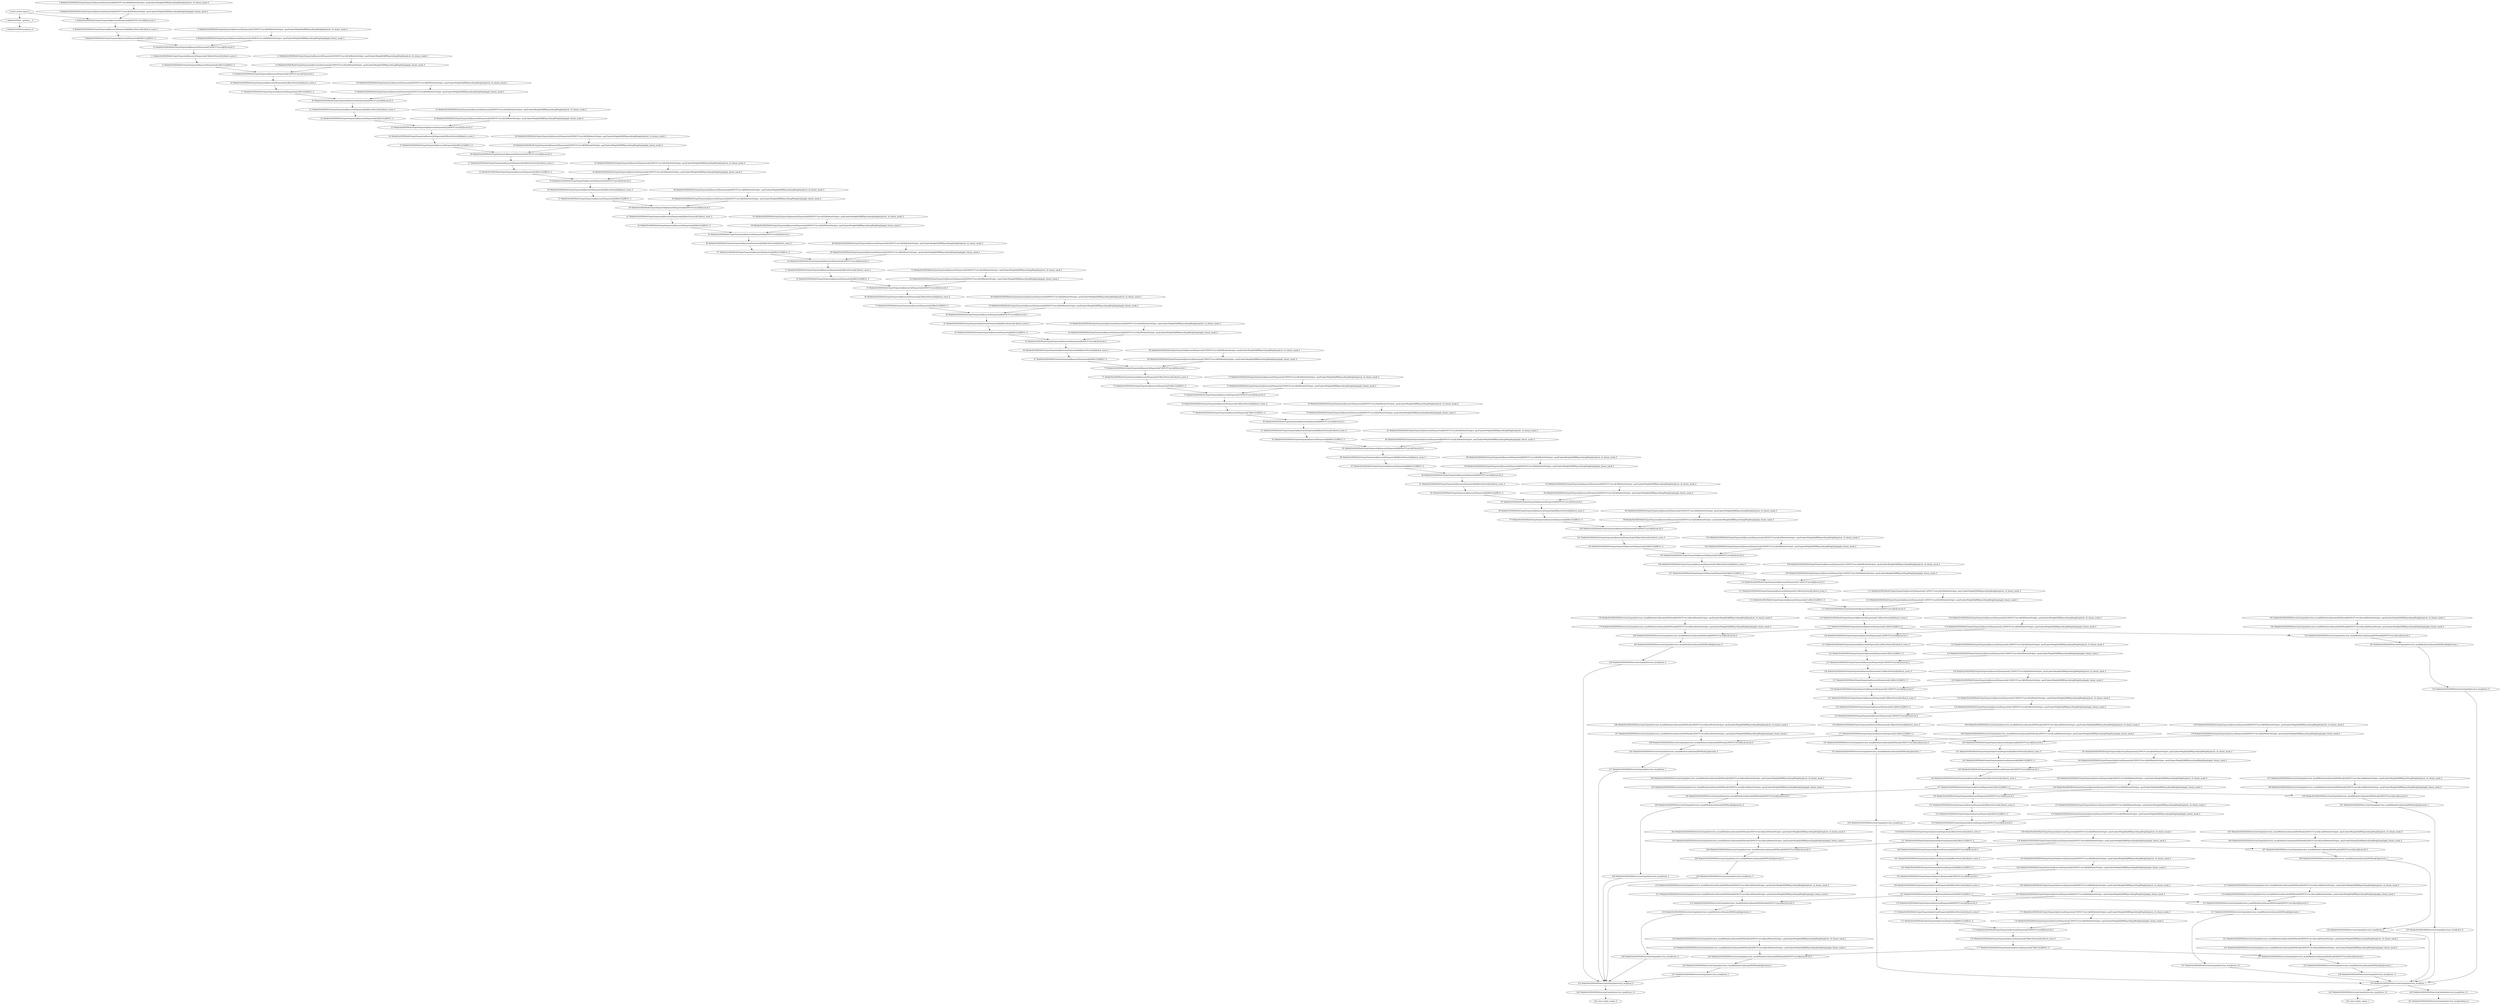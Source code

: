 strict digraph  {
"0 /nncf_model_input_0" [id=0, type=nncf_model_input];
"1 MobileNetSSD/__getitem___0" [id=1, type=__getitem__];
"2 MobileNetSSD/unsqueeze_0" [id=2, type=unsqueeze];
"3 MobileNetSSD/MultiOutputSequential[basenet]/Sequential[0]/NNCFConv2d[0]/ModuleDict[pre_ops]/UpdateWeight[0]/RBSparsifyingWeight[op]/calc_rb_binary_mask_0" [id=3, type=calc_rb_binary_mask];
"4 MobileNetSSD/MultiOutputSequential[basenet]/Sequential[0]/NNCFConv2d[0]/ModuleDict[pre_ops]/UpdateWeight[0]/RBSparsifyingWeight[op]/apply_binary_mask_0" [id=4, type=apply_binary_mask];
"5 MobileNetSSD/MultiOutputSequential[basenet]/Sequential[0]/NNCFConv2d[0]/conv2d_0" [id=5, type=conv2d];
"6 MobileNetSSD/MultiOutputSequential[basenet]/Sequential[0]/BatchNorm2d[1]/batch_norm_0" [id=6, type=batch_norm];
"7 MobileNetSSD/MultiOutputSequential[basenet]/Sequential[0]/ReLU[2]/RELU_0" [id=7, type=RELU];
"8 MobileNetSSD/MultiOutputSequential[basenet]/Sequential[1]/NNCFConv2d[0]/ModuleDict[pre_ops]/UpdateWeight[0]/RBSparsifyingWeight[op]/calc_rb_binary_mask_0" [id=8, type=calc_rb_binary_mask];
"9 MobileNetSSD/MultiOutputSequential[basenet]/Sequential[1]/NNCFConv2d[0]/ModuleDict[pre_ops]/UpdateWeight[0]/RBSparsifyingWeight[op]/apply_binary_mask_0" [id=9, type=apply_binary_mask];
"10 MobileNetSSD/MultiOutputSequential[basenet]/Sequential[1]/NNCFConv2d[0]/conv2d_0" [id=10, type=conv2d];
"11 MobileNetSSD/MultiOutputSequential[basenet]/Sequential[1]/BatchNorm2d[1]/batch_norm_0" [id=11, type=batch_norm];
"12 MobileNetSSD/MultiOutputSequential[basenet]/Sequential[1]/ReLU[2]/RELU_0" [id=12, type=RELU];
"13 MobileNetSSD/MultiOutputSequential[basenet]/Sequential[1]/NNCFConv2d[3]/ModuleDict[pre_ops]/UpdateWeight[0]/RBSparsifyingWeight[op]/calc_rb_binary_mask_0" [id=13, type=calc_rb_binary_mask];
"14 MobileNetSSD/MultiOutputSequential[basenet]/Sequential[1]/NNCFConv2d[3]/ModuleDict[pre_ops]/UpdateWeight[0]/RBSparsifyingWeight[op]/apply_binary_mask_0" [id=14, type=apply_binary_mask];
"15 MobileNetSSD/MultiOutputSequential[basenet]/Sequential[1]/NNCFConv2d[3]/conv2d_0" [id=15, type=conv2d];
"16 MobileNetSSD/MultiOutputSequential[basenet]/Sequential[1]/BatchNorm2d[4]/batch_norm_0" [id=16, type=batch_norm];
"17 MobileNetSSD/MultiOutputSequential[basenet]/Sequential[1]/ReLU[5]/RELU_0" [id=17, type=RELU];
"18 MobileNetSSD/MultiOutputSequential[basenet]/Sequential[2]/NNCFConv2d[0]/ModuleDict[pre_ops]/UpdateWeight[0]/RBSparsifyingWeight[op]/calc_rb_binary_mask_0" [id=18, type=calc_rb_binary_mask];
"19 MobileNetSSD/MultiOutputSequential[basenet]/Sequential[2]/NNCFConv2d[0]/ModuleDict[pre_ops]/UpdateWeight[0]/RBSparsifyingWeight[op]/apply_binary_mask_0" [id=19, type=apply_binary_mask];
"20 MobileNetSSD/MultiOutputSequential[basenet]/Sequential[2]/NNCFConv2d[0]/conv2d_0" [id=20, type=conv2d];
"21 MobileNetSSD/MultiOutputSequential[basenet]/Sequential[2]/BatchNorm2d[1]/batch_norm_0" [id=21, type=batch_norm];
"22 MobileNetSSD/MultiOutputSequential[basenet]/Sequential[2]/ReLU[2]/RELU_0" [id=22, type=RELU];
"23 MobileNetSSD/MultiOutputSequential[basenet]/Sequential[2]/NNCFConv2d[3]/ModuleDict[pre_ops]/UpdateWeight[0]/RBSparsifyingWeight[op]/calc_rb_binary_mask_0" [id=23, type=calc_rb_binary_mask];
"24 MobileNetSSD/MultiOutputSequential[basenet]/Sequential[2]/NNCFConv2d[3]/ModuleDict[pre_ops]/UpdateWeight[0]/RBSparsifyingWeight[op]/apply_binary_mask_0" [id=24, type=apply_binary_mask];
"25 MobileNetSSD/MultiOutputSequential[basenet]/Sequential[2]/NNCFConv2d[3]/conv2d_0" [id=25, type=conv2d];
"26 MobileNetSSD/MultiOutputSequential[basenet]/Sequential[2]/BatchNorm2d[4]/batch_norm_0" [id=26, type=batch_norm];
"27 MobileNetSSD/MultiOutputSequential[basenet]/Sequential[2]/ReLU[5]/RELU_0" [id=27, type=RELU];
"28 MobileNetSSD/MultiOutputSequential[basenet]/Sequential[3]/NNCFConv2d[0]/ModuleDict[pre_ops]/UpdateWeight[0]/RBSparsifyingWeight[op]/calc_rb_binary_mask_0" [id=28, type=calc_rb_binary_mask];
"29 MobileNetSSD/MultiOutputSequential[basenet]/Sequential[3]/NNCFConv2d[0]/ModuleDict[pre_ops]/UpdateWeight[0]/RBSparsifyingWeight[op]/apply_binary_mask_0" [id=29, type=apply_binary_mask];
"30 MobileNetSSD/MultiOutputSequential[basenet]/Sequential[3]/NNCFConv2d[0]/conv2d_0" [id=30, type=conv2d];
"31 MobileNetSSD/MultiOutputSequential[basenet]/Sequential[3]/BatchNorm2d[1]/batch_norm_0" [id=31, type=batch_norm];
"32 MobileNetSSD/MultiOutputSequential[basenet]/Sequential[3]/ReLU[2]/RELU_0" [id=32, type=RELU];
"33 MobileNetSSD/MultiOutputSequential[basenet]/Sequential[3]/NNCFConv2d[3]/ModuleDict[pre_ops]/UpdateWeight[0]/RBSparsifyingWeight[op]/calc_rb_binary_mask_0" [id=33, type=calc_rb_binary_mask];
"34 MobileNetSSD/MultiOutputSequential[basenet]/Sequential[3]/NNCFConv2d[3]/ModuleDict[pre_ops]/UpdateWeight[0]/RBSparsifyingWeight[op]/apply_binary_mask_0" [id=34, type=apply_binary_mask];
"35 MobileNetSSD/MultiOutputSequential[basenet]/Sequential[3]/NNCFConv2d[3]/conv2d_0" [id=35, type=conv2d];
"36 MobileNetSSD/MultiOutputSequential[basenet]/Sequential[3]/BatchNorm2d[4]/batch_norm_0" [id=36, type=batch_norm];
"37 MobileNetSSD/MultiOutputSequential[basenet]/Sequential[3]/ReLU[5]/RELU_0" [id=37, type=RELU];
"38 MobileNetSSD/MultiOutputSequential[basenet]/Sequential[4]/NNCFConv2d[0]/ModuleDict[pre_ops]/UpdateWeight[0]/RBSparsifyingWeight[op]/calc_rb_binary_mask_0" [id=38, type=calc_rb_binary_mask];
"39 MobileNetSSD/MultiOutputSequential[basenet]/Sequential[4]/NNCFConv2d[0]/ModuleDict[pre_ops]/UpdateWeight[0]/RBSparsifyingWeight[op]/apply_binary_mask_0" [id=39, type=apply_binary_mask];
"40 MobileNetSSD/MultiOutputSequential[basenet]/Sequential[4]/NNCFConv2d[0]/conv2d_0" [id=40, type=conv2d];
"41 MobileNetSSD/MultiOutputSequential[basenet]/Sequential[4]/BatchNorm2d[1]/batch_norm_0" [id=41, type=batch_norm];
"42 MobileNetSSD/MultiOutputSequential[basenet]/Sequential[4]/ReLU[2]/RELU_0" [id=42, type=RELU];
"43 MobileNetSSD/MultiOutputSequential[basenet]/Sequential[4]/NNCFConv2d[3]/ModuleDict[pre_ops]/UpdateWeight[0]/RBSparsifyingWeight[op]/calc_rb_binary_mask_0" [id=43, type=calc_rb_binary_mask];
"44 MobileNetSSD/MultiOutputSequential[basenet]/Sequential[4]/NNCFConv2d[3]/ModuleDict[pre_ops]/UpdateWeight[0]/RBSparsifyingWeight[op]/apply_binary_mask_0" [id=44, type=apply_binary_mask];
"45 MobileNetSSD/MultiOutputSequential[basenet]/Sequential[4]/NNCFConv2d[3]/conv2d_0" [id=45, type=conv2d];
"46 MobileNetSSD/MultiOutputSequential[basenet]/Sequential[4]/BatchNorm2d[4]/batch_norm_0" [id=46, type=batch_norm];
"47 MobileNetSSD/MultiOutputSequential[basenet]/Sequential[4]/ReLU[5]/RELU_0" [id=47, type=RELU];
"48 MobileNetSSD/MultiOutputSequential[basenet]/Sequential[5]/NNCFConv2d[0]/ModuleDict[pre_ops]/UpdateWeight[0]/RBSparsifyingWeight[op]/calc_rb_binary_mask_0" [id=48, type=calc_rb_binary_mask];
"49 MobileNetSSD/MultiOutputSequential[basenet]/Sequential[5]/NNCFConv2d[0]/ModuleDict[pre_ops]/UpdateWeight[0]/RBSparsifyingWeight[op]/apply_binary_mask_0" [id=49, type=apply_binary_mask];
"50 MobileNetSSD/MultiOutputSequential[basenet]/Sequential[5]/NNCFConv2d[0]/conv2d_0" [id=50, type=conv2d];
"51 MobileNetSSD/MultiOutputSequential[basenet]/Sequential[5]/BatchNorm2d[1]/batch_norm_0" [id=51, type=batch_norm];
"52 MobileNetSSD/MultiOutputSequential[basenet]/Sequential[5]/ReLU[2]/RELU_0" [id=52, type=RELU];
"53 MobileNetSSD/MultiOutputSequential[basenet]/Sequential[5]/NNCFConv2d[3]/ModuleDict[pre_ops]/UpdateWeight[0]/RBSparsifyingWeight[op]/calc_rb_binary_mask_0" [id=53, type=calc_rb_binary_mask];
"54 MobileNetSSD/MultiOutputSequential[basenet]/Sequential[5]/NNCFConv2d[3]/ModuleDict[pre_ops]/UpdateWeight[0]/RBSparsifyingWeight[op]/apply_binary_mask_0" [id=54, type=apply_binary_mask];
"55 MobileNetSSD/MultiOutputSequential[basenet]/Sequential[5]/NNCFConv2d[3]/conv2d_0" [id=55, type=conv2d];
"56 MobileNetSSD/MultiOutputSequential[basenet]/Sequential[5]/BatchNorm2d[4]/batch_norm_0" [id=56, type=batch_norm];
"57 MobileNetSSD/MultiOutputSequential[basenet]/Sequential[5]/ReLU[5]/RELU_0" [id=57, type=RELU];
"58 MobileNetSSD/MultiOutputSequential[basenet]/Sequential[6]/NNCFConv2d[0]/ModuleDict[pre_ops]/UpdateWeight[0]/RBSparsifyingWeight[op]/calc_rb_binary_mask_0" [id=58, type=calc_rb_binary_mask];
"59 MobileNetSSD/MultiOutputSequential[basenet]/Sequential[6]/NNCFConv2d[0]/ModuleDict[pre_ops]/UpdateWeight[0]/RBSparsifyingWeight[op]/apply_binary_mask_0" [id=59, type=apply_binary_mask];
"60 MobileNetSSD/MultiOutputSequential[basenet]/Sequential[6]/NNCFConv2d[0]/conv2d_0" [id=60, type=conv2d];
"61 MobileNetSSD/MultiOutputSequential[basenet]/Sequential[6]/BatchNorm2d[1]/batch_norm_0" [id=61, type=batch_norm];
"62 MobileNetSSD/MultiOutputSequential[basenet]/Sequential[6]/ReLU[2]/RELU_0" [id=62, type=RELU];
"63 MobileNetSSD/MultiOutputSequential[basenet]/Sequential[6]/NNCFConv2d[3]/ModuleDict[pre_ops]/UpdateWeight[0]/RBSparsifyingWeight[op]/calc_rb_binary_mask_0" [id=63, type=calc_rb_binary_mask];
"64 MobileNetSSD/MultiOutputSequential[basenet]/Sequential[6]/NNCFConv2d[3]/ModuleDict[pre_ops]/UpdateWeight[0]/RBSparsifyingWeight[op]/apply_binary_mask_0" [id=64, type=apply_binary_mask];
"65 MobileNetSSD/MultiOutputSequential[basenet]/Sequential[6]/NNCFConv2d[3]/conv2d_0" [id=65, type=conv2d];
"66 MobileNetSSD/MultiOutputSequential[basenet]/Sequential[6]/BatchNorm2d[4]/batch_norm_0" [id=66, type=batch_norm];
"67 MobileNetSSD/MultiOutputSequential[basenet]/Sequential[6]/ReLU[5]/RELU_0" [id=67, type=RELU];
"68 MobileNetSSD/MultiOutputSequential[basenet]/Sequential[7]/NNCFConv2d[0]/ModuleDict[pre_ops]/UpdateWeight[0]/RBSparsifyingWeight[op]/calc_rb_binary_mask_0" [id=68, type=calc_rb_binary_mask];
"69 MobileNetSSD/MultiOutputSequential[basenet]/Sequential[7]/NNCFConv2d[0]/ModuleDict[pre_ops]/UpdateWeight[0]/RBSparsifyingWeight[op]/apply_binary_mask_0" [id=69, type=apply_binary_mask];
"70 MobileNetSSD/MultiOutputSequential[basenet]/Sequential[7]/NNCFConv2d[0]/conv2d_0" [id=70, type=conv2d];
"71 MobileNetSSD/MultiOutputSequential[basenet]/Sequential[7]/BatchNorm2d[1]/batch_norm_0" [id=71, type=batch_norm];
"72 MobileNetSSD/MultiOutputSequential[basenet]/Sequential[7]/ReLU[2]/RELU_0" [id=72, type=RELU];
"73 MobileNetSSD/MultiOutputSequential[basenet]/Sequential[7]/NNCFConv2d[3]/ModuleDict[pre_ops]/UpdateWeight[0]/RBSparsifyingWeight[op]/calc_rb_binary_mask_0" [id=73, type=calc_rb_binary_mask];
"74 MobileNetSSD/MultiOutputSequential[basenet]/Sequential[7]/NNCFConv2d[3]/ModuleDict[pre_ops]/UpdateWeight[0]/RBSparsifyingWeight[op]/apply_binary_mask_0" [id=74, type=apply_binary_mask];
"75 MobileNetSSD/MultiOutputSequential[basenet]/Sequential[7]/NNCFConv2d[3]/conv2d_0" [id=75, type=conv2d];
"76 MobileNetSSD/MultiOutputSequential[basenet]/Sequential[7]/BatchNorm2d[4]/batch_norm_0" [id=76, type=batch_norm];
"77 MobileNetSSD/MultiOutputSequential[basenet]/Sequential[7]/ReLU[5]/RELU_0" [id=77, type=RELU];
"78 MobileNetSSD/MultiOutputSequential[basenet]/Sequential[8]/NNCFConv2d[0]/ModuleDict[pre_ops]/UpdateWeight[0]/RBSparsifyingWeight[op]/calc_rb_binary_mask_0" [id=78, type=calc_rb_binary_mask];
"79 MobileNetSSD/MultiOutputSequential[basenet]/Sequential[8]/NNCFConv2d[0]/ModuleDict[pre_ops]/UpdateWeight[0]/RBSparsifyingWeight[op]/apply_binary_mask_0" [id=79, type=apply_binary_mask];
"80 MobileNetSSD/MultiOutputSequential[basenet]/Sequential[8]/NNCFConv2d[0]/conv2d_0" [id=80, type=conv2d];
"81 MobileNetSSD/MultiOutputSequential[basenet]/Sequential[8]/BatchNorm2d[1]/batch_norm_0" [id=81, type=batch_norm];
"82 MobileNetSSD/MultiOutputSequential[basenet]/Sequential[8]/ReLU[2]/RELU_0" [id=82, type=RELU];
"83 MobileNetSSD/MultiOutputSequential[basenet]/Sequential[8]/NNCFConv2d[3]/ModuleDict[pre_ops]/UpdateWeight[0]/RBSparsifyingWeight[op]/calc_rb_binary_mask_0" [id=83, type=calc_rb_binary_mask];
"84 MobileNetSSD/MultiOutputSequential[basenet]/Sequential[8]/NNCFConv2d[3]/ModuleDict[pre_ops]/UpdateWeight[0]/RBSparsifyingWeight[op]/apply_binary_mask_0" [id=84, type=apply_binary_mask];
"85 MobileNetSSD/MultiOutputSequential[basenet]/Sequential[8]/NNCFConv2d[3]/conv2d_0" [id=85, type=conv2d];
"86 MobileNetSSD/MultiOutputSequential[basenet]/Sequential[8]/BatchNorm2d[4]/batch_norm_0" [id=86, type=batch_norm];
"87 MobileNetSSD/MultiOutputSequential[basenet]/Sequential[8]/ReLU[5]/RELU_0" [id=87, type=RELU];
"88 MobileNetSSD/MultiOutputSequential[basenet]/Sequential[9]/NNCFConv2d[0]/ModuleDict[pre_ops]/UpdateWeight[0]/RBSparsifyingWeight[op]/calc_rb_binary_mask_0" [id=88, type=calc_rb_binary_mask];
"89 MobileNetSSD/MultiOutputSequential[basenet]/Sequential[9]/NNCFConv2d[0]/ModuleDict[pre_ops]/UpdateWeight[0]/RBSparsifyingWeight[op]/apply_binary_mask_0" [id=89, type=apply_binary_mask];
"90 MobileNetSSD/MultiOutputSequential[basenet]/Sequential[9]/NNCFConv2d[0]/conv2d_0" [id=90, type=conv2d];
"91 MobileNetSSD/MultiOutputSequential[basenet]/Sequential[9]/BatchNorm2d[1]/batch_norm_0" [id=91, type=batch_norm];
"92 MobileNetSSD/MultiOutputSequential[basenet]/Sequential[9]/ReLU[2]/RELU_0" [id=92, type=RELU];
"93 MobileNetSSD/MultiOutputSequential[basenet]/Sequential[9]/NNCFConv2d[3]/ModuleDict[pre_ops]/UpdateWeight[0]/RBSparsifyingWeight[op]/calc_rb_binary_mask_0" [id=93, type=calc_rb_binary_mask];
"94 MobileNetSSD/MultiOutputSequential[basenet]/Sequential[9]/NNCFConv2d[3]/ModuleDict[pre_ops]/UpdateWeight[0]/RBSparsifyingWeight[op]/apply_binary_mask_0" [id=94, type=apply_binary_mask];
"95 MobileNetSSD/MultiOutputSequential[basenet]/Sequential[9]/NNCFConv2d[3]/conv2d_0" [id=95, type=conv2d];
"96 MobileNetSSD/MultiOutputSequential[basenet]/Sequential[9]/BatchNorm2d[4]/batch_norm_0" [id=96, type=batch_norm];
"97 MobileNetSSD/MultiOutputSequential[basenet]/Sequential[9]/ReLU[5]/RELU_0" [id=97, type=RELU];
"98 MobileNetSSD/MultiOutputSequential[basenet]/Sequential[10]/NNCFConv2d[0]/ModuleDict[pre_ops]/UpdateWeight[0]/RBSparsifyingWeight[op]/calc_rb_binary_mask_0" [id=98, type=calc_rb_binary_mask];
"99 MobileNetSSD/MultiOutputSequential[basenet]/Sequential[10]/NNCFConv2d[0]/ModuleDict[pre_ops]/UpdateWeight[0]/RBSparsifyingWeight[op]/apply_binary_mask_0" [id=99, type=apply_binary_mask];
"100 MobileNetSSD/MultiOutputSequential[basenet]/Sequential[10]/NNCFConv2d[0]/conv2d_0" [id=100, type=conv2d];
"101 MobileNetSSD/MultiOutputSequential[basenet]/Sequential[10]/BatchNorm2d[1]/batch_norm_0" [id=101, type=batch_norm];
"102 MobileNetSSD/MultiOutputSequential[basenet]/Sequential[10]/ReLU[2]/RELU_0" [id=102, type=RELU];
"103 MobileNetSSD/MultiOutputSequential[basenet]/Sequential[10]/NNCFConv2d[3]/ModuleDict[pre_ops]/UpdateWeight[0]/RBSparsifyingWeight[op]/calc_rb_binary_mask_0" [id=103, type=calc_rb_binary_mask];
"104 MobileNetSSD/MultiOutputSequential[basenet]/Sequential[10]/NNCFConv2d[3]/ModuleDict[pre_ops]/UpdateWeight[0]/RBSparsifyingWeight[op]/apply_binary_mask_0" [id=104, type=apply_binary_mask];
"105 MobileNetSSD/MultiOutputSequential[basenet]/Sequential[10]/NNCFConv2d[3]/conv2d_0" [id=105, type=conv2d];
"106 MobileNetSSD/MultiOutputSequential[basenet]/Sequential[10]/BatchNorm2d[4]/batch_norm_0" [id=106, type=batch_norm];
"107 MobileNetSSD/MultiOutputSequential[basenet]/Sequential[10]/ReLU[5]/RELU_0" [id=107, type=RELU];
"108 MobileNetSSD/MultiOutputSequential[basenet]/Sequential[11]/NNCFConv2d[0]/ModuleDict[pre_ops]/UpdateWeight[0]/RBSparsifyingWeight[op]/calc_rb_binary_mask_0" [id=108, type=calc_rb_binary_mask];
"109 MobileNetSSD/MultiOutputSequential[basenet]/Sequential[11]/NNCFConv2d[0]/ModuleDict[pre_ops]/UpdateWeight[0]/RBSparsifyingWeight[op]/apply_binary_mask_0" [id=109, type=apply_binary_mask];
"110 MobileNetSSD/MultiOutputSequential[basenet]/Sequential[11]/NNCFConv2d[0]/conv2d_0" [id=110, type=conv2d];
"111 MobileNetSSD/MultiOutputSequential[basenet]/Sequential[11]/BatchNorm2d[1]/batch_norm_0" [id=111, type=batch_norm];
"112 MobileNetSSD/MultiOutputSequential[basenet]/Sequential[11]/ReLU[2]/RELU_0" [id=112, type=RELU];
"113 MobileNetSSD/MultiOutputSequential[basenet]/Sequential[11]/NNCFConv2d[3]/ModuleDict[pre_ops]/UpdateWeight[0]/RBSparsifyingWeight[op]/calc_rb_binary_mask_0" [id=113, type=calc_rb_binary_mask];
"114 MobileNetSSD/MultiOutputSequential[basenet]/Sequential[11]/NNCFConv2d[3]/ModuleDict[pre_ops]/UpdateWeight[0]/RBSparsifyingWeight[op]/apply_binary_mask_0" [id=114, type=apply_binary_mask];
"115 MobileNetSSD/MultiOutputSequential[basenet]/Sequential[11]/NNCFConv2d[3]/conv2d_0" [id=115, type=conv2d];
"116 MobileNetSSD/MultiOutputSequential[basenet]/Sequential[11]/BatchNorm2d[4]/batch_norm_0" [id=116, type=batch_norm];
"117 MobileNetSSD/MultiOutputSequential[basenet]/Sequential[11]/ReLU[5]/RELU_0" [id=117, type=RELU];
"118 MobileNetSSD/MultiOutputSequential[basenet]/Sequential[12]/NNCFConv2d[0]/ModuleDict[pre_ops]/UpdateWeight[0]/RBSparsifyingWeight[op]/calc_rb_binary_mask_0" [id=118, type=calc_rb_binary_mask];
"119 MobileNetSSD/MultiOutputSequential[basenet]/Sequential[12]/NNCFConv2d[0]/ModuleDict[pre_ops]/UpdateWeight[0]/RBSparsifyingWeight[op]/apply_binary_mask_0" [id=119, type=apply_binary_mask];
"120 MobileNetSSD/MultiOutputSequential[basenet]/Sequential[12]/NNCFConv2d[0]/conv2d_0" [id=120, type=conv2d];
"121 MobileNetSSD/MultiOutputSequential[basenet]/Sequential[12]/BatchNorm2d[1]/batch_norm_0" [id=121, type=batch_norm];
"122 MobileNetSSD/MultiOutputSequential[basenet]/Sequential[12]/ReLU[2]/RELU_0" [id=122, type=RELU];
"123 MobileNetSSD/MultiOutputSequential[basenet]/Sequential[12]/NNCFConv2d[3]/ModuleDict[pre_ops]/UpdateWeight[0]/RBSparsifyingWeight[op]/calc_rb_binary_mask_0" [id=123, type=calc_rb_binary_mask];
"124 MobileNetSSD/MultiOutputSequential[basenet]/Sequential[12]/NNCFConv2d[3]/ModuleDict[pre_ops]/UpdateWeight[0]/RBSparsifyingWeight[op]/apply_binary_mask_0" [id=124, type=apply_binary_mask];
"125 MobileNetSSD/MultiOutputSequential[basenet]/Sequential[12]/NNCFConv2d[3]/conv2d_0" [id=125, type=conv2d];
"126 MobileNetSSD/MultiOutputSequential[basenet]/Sequential[12]/BatchNorm2d[4]/batch_norm_0" [id=126, type=batch_norm];
"127 MobileNetSSD/MultiOutputSequential[basenet]/Sequential[12]/ReLU[5]/RELU_0" [id=127, type=RELU];
"128 MobileNetSSD/MultiOutputSequential[basenet]/Sequential[13]/NNCFConv2d[0]/ModuleDict[pre_ops]/UpdateWeight[0]/RBSparsifyingWeight[op]/calc_rb_binary_mask_0" [id=128, type=calc_rb_binary_mask];
"129 MobileNetSSD/MultiOutputSequential[basenet]/Sequential[13]/NNCFConv2d[0]/ModuleDict[pre_ops]/UpdateWeight[0]/RBSparsifyingWeight[op]/apply_binary_mask_0" [id=129, type=apply_binary_mask];
"130 MobileNetSSD/MultiOutputSequential[basenet]/Sequential[13]/NNCFConv2d[0]/conv2d_0" [id=130, type=conv2d];
"131 MobileNetSSD/MultiOutputSequential[basenet]/Sequential[13]/BatchNorm2d[1]/batch_norm_0" [id=131, type=batch_norm];
"132 MobileNetSSD/MultiOutputSequential[basenet]/Sequential[13]/ReLU[2]/RELU_0" [id=132, type=RELU];
"133 MobileNetSSD/MultiOutputSequential[basenet]/Sequential[13]/NNCFConv2d[3]/ModuleDict[pre_ops]/UpdateWeight[0]/RBSparsifyingWeight[op]/calc_rb_binary_mask_0" [id=133, type=calc_rb_binary_mask];
"134 MobileNetSSD/MultiOutputSequential[basenet]/Sequential[13]/NNCFConv2d[3]/ModuleDict[pre_ops]/UpdateWeight[0]/RBSparsifyingWeight[op]/apply_binary_mask_0" [id=134, type=apply_binary_mask];
"135 MobileNetSSD/MultiOutputSequential[basenet]/Sequential[13]/NNCFConv2d[3]/conv2d_0" [id=135, type=conv2d];
"136 MobileNetSSD/MultiOutputSequential[basenet]/Sequential[13]/BatchNorm2d[4]/batch_norm_0" [id=136, type=batch_norm];
"137 MobileNetSSD/MultiOutputSequential[basenet]/Sequential[13]/ReLU[5]/RELU_0" [id=137, type=RELU];
"138 MobileNetSSD/MultiOutputSequential[extras]/Sequential[0]/NNCFConv2d[0]/ModuleDict[pre_ops]/UpdateWeight[0]/RBSparsifyingWeight[op]/calc_rb_binary_mask_0" [id=138, type=calc_rb_binary_mask];
"139 MobileNetSSD/MultiOutputSequential[extras]/Sequential[0]/NNCFConv2d[0]/ModuleDict[pre_ops]/UpdateWeight[0]/RBSparsifyingWeight[op]/apply_binary_mask_0" [id=139, type=apply_binary_mask];
"140 MobileNetSSD/MultiOutputSequential[extras]/Sequential[0]/NNCFConv2d[0]/conv2d_0" [id=140, type=conv2d];
"141 MobileNetSSD/MultiOutputSequential[extras]/Sequential[0]/BatchNorm2d[1]/batch_norm_0" [id=141, type=batch_norm];
"142 MobileNetSSD/MultiOutputSequential[extras]/Sequential[0]/ReLU[2]/RELU_0" [id=142, type=RELU];
"143 MobileNetSSD/MultiOutputSequential[extras]/Sequential[1]/NNCFConv2d[0]/ModuleDict[pre_ops]/UpdateWeight[0]/RBSparsifyingWeight[op]/calc_rb_binary_mask_0" [id=143, type=calc_rb_binary_mask];
"144 MobileNetSSD/MultiOutputSequential[extras]/Sequential[1]/NNCFConv2d[0]/ModuleDict[pre_ops]/UpdateWeight[0]/RBSparsifyingWeight[op]/apply_binary_mask_0" [id=144, type=apply_binary_mask];
"145 MobileNetSSD/MultiOutputSequential[extras]/Sequential[1]/NNCFConv2d[0]/conv2d_0" [id=145, type=conv2d];
"146 MobileNetSSD/MultiOutputSequential[extras]/Sequential[1]/BatchNorm2d[1]/batch_norm_0" [id=146, type=batch_norm];
"147 MobileNetSSD/MultiOutputSequential[extras]/Sequential[1]/ReLU[2]/RELU_0" [id=147, type=RELU];
"148 MobileNetSSD/MultiOutputSequential[extras]/Sequential[2]/NNCFConv2d[0]/ModuleDict[pre_ops]/UpdateWeight[0]/RBSparsifyingWeight[op]/calc_rb_binary_mask_0" [id=148, type=calc_rb_binary_mask];
"149 MobileNetSSD/MultiOutputSequential[extras]/Sequential[2]/NNCFConv2d[0]/ModuleDict[pre_ops]/UpdateWeight[0]/RBSparsifyingWeight[op]/apply_binary_mask_0" [id=149, type=apply_binary_mask];
"150 MobileNetSSD/MultiOutputSequential[extras]/Sequential[2]/NNCFConv2d[0]/conv2d_0" [id=150, type=conv2d];
"151 MobileNetSSD/MultiOutputSequential[extras]/Sequential[2]/BatchNorm2d[1]/batch_norm_0" [id=151, type=batch_norm];
"152 MobileNetSSD/MultiOutputSequential[extras]/Sequential[2]/ReLU[2]/RELU_0" [id=152, type=RELU];
"153 MobileNetSSD/MultiOutputSequential[extras]/Sequential[3]/NNCFConv2d[0]/ModuleDict[pre_ops]/UpdateWeight[0]/RBSparsifyingWeight[op]/calc_rb_binary_mask_0" [id=153, type=calc_rb_binary_mask];
"154 MobileNetSSD/MultiOutputSequential[extras]/Sequential[3]/NNCFConv2d[0]/ModuleDict[pre_ops]/UpdateWeight[0]/RBSparsifyingWeight[op]/apply_binary_mask_0" [id=154, type=apply_binary_mask];
"155 MobileNetSSD/MultiOutputSequential[extras]/Sequential[3]/NNCFConv2d[0]/conv2d_0" [id=155, type=conv2d];
"156 MobileNetSSD/MultiOutputSequential[extras]/Sequential[3]/BatchNorm2d[1]/batch_norm_0" [id=156, type=batch_norm];
"157 MobileNetSSD/MultiOutputSequential[extras]/Sequential[3]/ReLU[2]/RELU_0" [id=157, type=RELU];
"158 MobileNetSSD/MultiOutputSequential[extras]/Sequential[4]/NNCFConv2d[0]/ModuleDict[pre_ops]/UpdateWeight[0]/RBSparsifyingWeight[op]/calc_rb_binary_mask_0" [id=158, type=calc_rb_binary_mask];
"159 MobileNetSSD/MultiOutputSequential[extras]/Sequential[4]/NNCFConv2d[0]/ModuleDict[pre_ops]/UpdateWeight[0]/RBSparsifyingWeight[op]/apply_binary_mask_0" [id=159, type=apply_binary_mask];
"160 MobileNetSSD/MultiOutputSequential[extras]/Sequential[4]/NNCFConv2d[0]/conv2d_0" [id=160, type=conv2d];
"161 MobileNetSSD/MultiOutputSequential[extras]/Sequential[4]/BatchNorm2d[1]/batch_norm_0" [id=161, type=batch_norm];
"162 MobileNetSSD/MultiOutputSequential[extras]/Sequential[4]/ReLU[2]/RELU_0" [id=162, type=RELU];
"163 MobileNetSSD/MultiOutputSequential[extras]/Sequential[5]/NNCFConv2d[0]/ModuleDict[pre_ops]/UpdateWeight[0]/RBSparsifyingWeight[op]/calc_rb_binary_mask_0" [id=163, type=calc_rb_binary_mask];
"164 MobileNetSSD/MultiOutputSequential[extras]/Sequential[5]/NNCFConv2d[0]/ModuleDict[pre_ops]/UpdateWeight[0]/RBSparsifyingWeight[op]/apply_binary_mask_0" [id=164, type=apply_binary_mask];
"165 MobileNetSSD/MultiOutputSequential[extras]/Sequential[5]/NNCFConv2d[0]/conv2d_0" [id=165, type=conv2d];
"166 MobileNetSSD/MultiOutputSequential[extras]/Sequential[5]/BatchNorm2d[1]/batch_norm_0" [id=166, type=batch_norm];
"167 MobileNetSSD/MultiOutputSequential[extras]/Sequential[5]/ReLU[2]/RELU_0" [id=167, type=RELU];
"168 MobileNetSSD/MultiOutputSequential[extras]/Sequential[6]/NNCFConv2d[0]/ModuleDict[pre_ops]/UpdateWeight[0]/RBSparsifyingWeight[op]/calc_rb_binary_mask_0" [id=168, type=calc_rb_binary_mask];
"169 MobileNetSSD/MultiOutputSequential[extras]/Sequential[6]/NNCFConv2d[0]/ModuleDict[pre_ops]/UpdateWeight[0]/RBSparsifyingWeight[op]/apply_binary_mask_0" [id=169, type=apply_binary_mask];
"170 MobileNetSSD/MultiOutputSequential[extras]/Sequential[6]/NNCFConv2d[0]/conv2d_0" [id=170, type=conv2d];
"171 MobileNetSSD/MultiOutputSequential[extras]/Sequential[6]/BatchNorm2d[1]/batch_norm_0" [id=171, type=batch_norm];
"172 MobileNetSSD/MultiOutputSequential[extras]/Sequential[6]/ReLU[2]/RELU_0" [id=172, type=RELU];
"173 MobileNetSSD/MultiOutputSequential[extras]/Sequential[7]/NNCFConv2d[0]/ModuleDict[pre_ops]/UpdateWeight[0]/RBSparsifyingWeight[op]/calc_rb_binary_mask_0" [id=173, type=calc_rb_binary_mask];
"174 MobileNetSSD/MultiOutputSequential[extras]/Sequential[7]/NNCFConv2d[0]/ModuleDict[pre_ops]/UpdateWeight[0]/RBSparsifyingWeight[op]/apply_binary_mask_0" [id=174, type=apply_binary_mask];
"175 MobileNetSSD/MultiOutputSequential[extras]/Sequential[7]/NNCFConv2d[0]/conv2d_0" [id=175, type=conv2d];
"176 MobileNetSSD/MultiOutputSequential[extras]/Sequential[7]/BatchNorm2d[1]/batch_norm_0" [id=176, type=batch_norm];
"177 MobileNetSSD/MultiOutputSequential[extras]/Sequential[7]/ReLU[2]/RELU_0" [id=177, type=RELU];
"178 MobileNetSSD/SSDDetectionOutput[detection_head]/ModuleList[heads]/SSDHead[0]/NNCFConv2d[loc]/ModuleDict[pre_ops]/UpdateWeight[0]/RBSparsifyingWeight[op]/calc_rb_binary_mask_0" [id=178, type=calc_rb_binary_mask];
"179 MobileNetSSD/SSDDetectionOutput[detection_head]/ModuleList[heads]/SSDHead[0]/NNCFConv2d[loc]/ModuleDict[pre_ops]/UpdateWeight[0]/RBSparsifyingWeight[op]/apply_binary_mask_0" [id=179, type=apply_binary_mask];
"180 MobileNetSSD/SSDDetectionOutput[detection_head]/ModuleList[heads]/SSDHead[0]/NNCFConv2d[loc]/conv2d_0" [id=180, type=conv2d];
"181 MobileNetSSD/SSDDetectionOutput[detection_head]/ModuleList[heads]/SSDHead[0]/NNCFConv2d[conf]/ModuleDict[pre_ops]/UpdateWeight[0]/RBSparsifyingWeight[op]/calc_rb_binary_mask_0" [id=181, type=calc_rb_binary_mask];
"182 MobileNetSSD/SSDDetectionOutput[detection_head]/ModuleList[heads]/SSDHead[0]/NNCFConv2d[conf]/ModuleDict[pre_ops]/UpdateWeight[0]/RBSparsifyingWeight[op]/apply_binary_mask_0" [id=182, type=apply_binary_mask];
"183 MobileNetSSD/SSDDetectionOutput[detection_head]/ModuleList[heads]/SSDHead[0]/NNCFConv2d[conf]/conv2d_0" [id=183, type=conv2d];
"184 MobileNetSSD/SSDDetectionOutput[detection_head]/ModuleList[heads]/SSDHead[0]/permute_0" [id=184, type=permute];
"185 MobileNetSSD/SSDDetectionOutput[detection_head]/ModuleList[heads]/SSDHead[0]/permute_1" [id=185, type=permute];
"186 MobileNetSSD/SSDDetectionOutput[detection_head]/ModuleList[heads]/SSDHead[1]/NNCFConv2d[loc]/ModuleDict[pre_ops]/UpdateWeight[0]/RBSparsifyingWeight[op]/calc_rb_binary_mask_0" [id=186, type=calc_rb_binary_mask];
"187 MobileNetSSD/SSDDetectionOutput[detection_head]/ModuleList[heads]/SSDHead[1]/NNCFConv2d[loc]/ModuleDict[pre_ops]/UpdateWeight[0]/RBSparsifyingWeight[op]/apply_binary_mask_0" [id=187, type=apply_binary_mask];
"188 MobileNetSSD/SSDDetectionOutput[detection_head]/ModuleList[heads]/SSDHead[1]/NNCFConv2d[loc]/conv2d_0" [id=188, type=conv2d];
"189 MobileNetSSD/SSDDetectionOutput[detection_head]/ModuleList[heads]/SSDHead[1]/NNCFConv2d[conf]/ModuleDict[pre_ops]/UpdateWeight[0]/RBSparsifyingWeight[op]/calc_rb_binary_mask_0" [id=189, type=calc_rb_binary_mask];
"190 MobileNetSSD/SSDDetectionOutput[detection_head]/ModuleList[heads]/SSDHead[1]/NNCFConv2d[conf]/ModuleDict[pre_ops]/UpdateWeight[0]/RBSparsifyingWeight[op]/apply_binary_mask_0" [id=190, type=apply_binary_mask];
"191 MobileNetSSD/SSDDetectionOutput[detection_head]/ModuleList[heads]/SSDHead[1]/NNCFConv2d[conf]/conv2d_0" [id=191, type=conv2d];
"192 MobileNetSSD/SSDDetectionOutput[detection_head]/ModuleList[heads]/SSDHead[1]/permute_0" [id=192, type=permute];
"193 MobileNetSSD/SSDDetectionOutput[detection_head]/ModuleList[heads]/SSDHead[1]/permute_1" [id=193, type=permute];
"194 MobileNetSSD/SSDDetectionOutput[detection_head]/ModuleList[heads]/SSDHead[2]/NNCFConv2d[loc]/ModuleDict[pre_ops]/UpdateWeight[0]/RBSparsifyingWeight[op]/calc_rb_binary_mask_0" [id=194, type=calc_rb_binary_mask];
"195 MobileNetSSD/SSDDetectionOutput[detection_head]/ModuleList[heads]/SSDHead[2]/NNCFConv2d[loc]/ModuleDict[pre_ops]/UpdateWeight[0]/RBSparsifyingWeight[op]/apply_binary_mask_0" [id=195, type=apply_binary_mask];
"196 MobileNetSSD/SSDDetectionOutput[detection_head]/ModuleList[heads]/SSDHead[2]/NNCFConv2d[loc]/conv2d_0" [id=196, type=conv2d];
"197 MobileNetSSD/SSDDetectionOutput[detection_head]/ModuleList[heads]/SSDHead[2]/NNCFConv2d[conf]/ModuleDict[pre_ops]/UpdateWeight[0]/RBSparsifyingWeight[op]/calc_rb_binary_mask_0" [id=197, type=calc_rb_binary_mask];
"198 MobileNetSSD/SSDDetectionOutput[detection_head]/ModuleList[heads]/SSDHead[2]/NNCFConv2d[conf]/ModuleDict[pre_ops]/UpdateWeight[0]/RBSparsifyingWeight[op]/apply_binary_mask_0" [id=198, type=apply_binary_mask];
"199 MobileNetSSD/SSDDetectionOutput[detection_head]/ModuleList[heads]/SSDHead[2]/NNCFConv2d[conf]/conv2d_0" [id=199, type=conv2d];
"200 MobileNetSSD/SSDDetectionOutput[detection_head]/ModuleList[heads]/SSDHead[2]/permute_0" [id=200, type=permute];
"201 MobileNetSSD/SSDDetectionOutput[detection_head]/ModuleList[heads]/SSDHead[2]/permute_1" [id=201, type=permute];
"202 MobileNetSSD/SSDDetectionOutput[detection_head]/ModuleList[heads]/SSDHead[3]/NNCFConv2d[loc]/ModuleDict[pre_ops]/UpdateWeight[0]/RBSparsifyingWeight[op]/calc_rb_binary_mask_0" [id=202, type=calc_rb_binary_mask];
"203 MobileNetSSD/SSDDetectionOutput[detection_head]/ModuleList[heads]/SSDHead[3]/NNCFConv2d[loc]/ModuleDict[pre_ops]/UpdateWeight[0]/RBSparsifyingWeight[op]/apply_binary_mask_0" [id=203, type=apply_binary_mask];
"204 MobileNetSSD/SSDDetectionOutput[detection_head]/ModuleList[heads]/SSDHead[3]/NNCFConv2d[loc]/conv2d_0" [id=204, type=conv2d];
"205 MobileNetSSD/SSDDetectionOutput[detection_head]/ModuleList[heads]/SSDHead[3]/NNCFConv2d[conf]/ModuleDict[pre_ops]/UpdateWeight[0]/RBSparsifyingWeight[op]/calc_rb_binary_mask_0" [id=205, type=calc_rb_binary_mask];
"206 MobileNetSSD/SSDDetectionOutput[detection_head]/ModuleList[heads]/SSDHead[3]/NNCFConv2d[conf]/ModuleDict[pre_ops]/UpdateWeight[0]/RBSparsifyingWeight[op]/apply_binary_mask_0" [id=206, type=apply_binary_mask];
"207 MobileNetSSD/SSDDetectionOutput[detection_head]/ModuleList[heads]/SSDHead[3]/NNCFConv2d[conf]/conv2d_0" [id=207, type=conv2d];
"208 MobileNetSSD/SSDDetectionOutput[detection_head]/ModuleList[heads]/SSDHead[3]/permute_0" [id=208, type=permute];
"209 MobileNetSSD/SSDDetectionOutput[detection_head]/ModuleList[heads]/SSDHead[3]/permute_1" [id=209, type=permute];
"210 MobileNetSSD/SSDDetectionOutput[detection_head]/ModuleList[heads]/SSDHead[4]/NNCFConv2d[loc]/ModuleDict[pre_ops]/UpdateWeight[0]/RBSparsifyingWeight[op]/calc_rb_binary_mask_0" [id=210, type=calc_rb_binary_mask];
"211 MobileNetSSD/SSDDetectionOutput[detection_head]/ModuleList[heads]/SSDHead[4]/NNCFConv2d[loc]/ModuleDict[pre_ops]/UpdateWeight[0]/RBSparsifyingWeight[op]/apply_binary_mask_0" [id=211, type=apply_binary_mask];
"212 MobileNetSSD/SSDDetectionOutput[detection_head]/ModuleList[heads]/SSDHead[4]/NNCFConv2d[loc]/conv2d_0" [id=212, type=conv2d];
"213 MobileNetSSD/SSDDetectionOutput[detection_head]/ModuleList[heads]/SSDHead[4]/NNCFConv2d[conf]/ModuleDict[pre_ops]/UpdateWeight[0]/RBSparsifyingWeight[op]/calc_rb_binary_mask_0" [id=213, type=calc_rb_binary_mask];
"214 MobileNetSSD/SSDDetectionOutput[detection_head]/ModuleList[heads]/SSDHead[4]/NNCFConv2d[conf]/ModuleDict[pre_ops]/UpdateWeight[0]/RBSparsifyingWeight[op]/apply_binary_mask_0" [id=214, type=apply_binary_mask];
"215 MobileNetSSD/SSDDetectionOutput[detection_head]/ModuleList[heads]/SSDHead[4]/NNCFConv2d[conf]/conv2d_0" [id=215, type=conv2d];
"216 MobileNetSSD/SSDDetectionOutput[detection_head]/ModuleList[heads]/SSDHead[4]/permute_0" [id=216, type=permute];
"217 MobileNetSSD/SSDDetectionOutput[detection_head]/ModuleList[heads]/SSDHead[4]/permute_1" [id=217, type=permute];
"218 MobileNetSSD/SSDDetectionOutput[detection_head]/ModuleList[heads]/SSDHead[5]/NNCFConv2d[loc]/ModuleDict[pre_ops]/UpdateWeight[0]/RBSparsifyingWeight[op]/calc_rb_binary_mask_0" [id=218, type=calc_rb_binary_mask];
"219 MobileNetSSD/SSDDetectionOutput[detection_head]/ModuleList[heads]/SSDHead[5]/NNCFConv2d[loc]/ModuleDict[pre_ops]/UpdateWeight[0]/RBSparsifyingWeight[op]/apply_binary_mask_0" [id=219, type=apply_binary_mask];
"220 MobileNetSSD/SSDDetectionOutput[detection_head]/ModuleList[heads]/SSDHead[5]/NNCFConv2d[loc]/conv2d_0" [id=220, type=conv2d];
"221 MobileNetSSD/SSDDetectionOutput[detection_head]/ModuleList[heads]/SSDHead[5]/NNCFConv2d[conf]/ModuleDict[pre_ops]/UpdateWeight[0]/RBSparsifyingWeight[op]/calc_rb_binary_mask_0" [id=221, type=calc_rb_binary_mask];
"222 MobileNetSSD/SSDDetectionOutput[detection_head]/ModuleList[heads]/SSDHead[5]/NNCFConv2d[conf]/ModuleDict[pre_ops]/UpdateWeight[0]/RBSparsifyingWeight[op]/apply_binary_mask_0" [id=222, type=apply_binary_mask];
"223 MobileNetSSD/SSDDetectionOutput[detection_head]/ModuleList[heads]/SSDHead[5]/NNCFConv2d[conf]/conv2d_0" [id=223, type=conv2d];
"224 MobileNetSSD/SSDDetectionOutput[detection_head]/ModuleList[heads]/SSDHead[5]/permute_0" [id=224, type=permute];
"225 MobileNetSSD/SSDDetectionOutput[detection_head]/ModuleList[heads]/SSDHead[5]/permute_1" [id=225, type=permute];
"226 MobileNetSSD/SSDDetectionOutput[detection_head]/view_0" [id=226, type=view];
"227 MobileNetSSD/SSDDetectionOutput[detection_head]/view_1" [id=227, type=view];
"228 MobileNetSSD/SSDDetectionOutput[detection_head]/view_2" [id=228, type=view];
"229 MobileNetSSD/SSDDetectionOutput[detection_head]/view_3" [id=229, type=view];
"230 MobileNetSSD/SSDDetectionOutput[detection_head]/view_4" [id=230, type=view];
"231 MobileNetSSD/SSDDetectionOutput[detection_head]/view_5" [id=231, type=view];
"232 MobileNetSSD/SSDDetectionOutput[detection_head]/cat_0" [id=232, type=cat];
"233 MobileNetSSD/SSDDetectionOutput[detection_head]/view_6" [id=233, type=view];
"234 MobileNetSSD/SSDDetectionOutput[detection_head]/view_7" [id=234, type=view];
"235 MobileNetSSD/SSDDetectionOutput[detection_head]/view_8" [id=235, type=view];
"236 MobileNetSSD/SSDDetectionOutput[detection_head]/view_9" [id=236, type=view];
"237 MobileNetSSD/SSDDetectionOutput[detection_head]/view_10" [id=237, type=view];
"238 MobileNetSSD/SSDDetectionOutput[detection_head]/view_11" [id=238, type=view];
"239 MobileNetSSD/SSDDetectionOutput[detection_head]/cat_1" [id=239, type=cat];
"240 MobileNetSSD/SSDDetectionOutput[detection_head]/view_12" [id=240, type=view];
"241 MobileNetSSD/SSDDetectionOutput[detection_head]/softmax_0" [id=241, type=softmax];
"242 MobileNetSSD/SSDDetectionOutput[detection_head]/view_13" [id=242, type=view];
"243 MobileNetSSD/SSDDetectionOutput[detection_head]/view_14" [id=243, type=view];
"244 /nncf_model_output_0" [id=244, type=nncf_model_output];
"245 /nncf_model_output_1" [id=245, type=nncf_model_output];
"0 /nncf_model_input_0" -> "1 MobileNetSSD/__getitem___0";
"0 /nncf_model_input_0" -> "5 MobileNetSSD/MultiOutputSequential[basenet]/Sequential[0]/NNCFConv2d[0]/conv2d_0";
"1 MobileNetSSD/__getitem___0" -> "2 MobileNetSSD/unsqueeze_0";
"3 MobileNetSSD/MultiOutputSequential[basenet]/Sequential[0]/NNCFConv2d[0]/ModuleDict[pre_ops]/UpdateWeight[0]/RBSparsifyingWeight[op]/calc_rb_binary_mask_0" -> "4 MobileNetSSD/MultiOutputSequential[basenet]/Sequential[0]/NNCFConv2d[0]/ModuleDict[pre_ops]/UpdateWeight[0]/RBSparsifyingWeight[op]/apply_binary_mask_0";
"4 MobileNetSSD/MultiOutputSequential[basenet]/Sequential[0]/NNCFConv2d[0]/ModuleDict[pre_ops]/UpdateWeight[0]/RBSparsifyingWeight[op]/apply_binary_mask_0" -> "5 MobileNetSSD/MultiOutputSequential[basenet]/Sequential[0]/NNCFConv2d[0]/conv2d_0";
"5 MobileNetSSD/MultiOutputSequential[basenet]/Sequential[0]/NNCFConv2d[0]/conv2d_0" -> "6 MobileNetSSD/MultiOutputSequential[basenet]/Sequential[0]/BatchNorm2d[1]/batch_norm_0";
"6 MobileNetSSD/MultiOutputSequential[basenet]/Sequential[0]/BatchNorm2d[1]/batch_norm_0" -> "7 MobileNetSSD/MultiOutputSequential[basenet]/Sequential[0]/ReLU[2]/RELU_0";
"8 MobileNetSSD/MultiOutputSequential[basenet]/Sequential[1]/NNCFConv2d[0]/ModuleDict[pre_ops]/UpdateWeight[0]/RBSparsifyingWeight[op]/calc_rb_binary_mask_0" -> "9 MobileNetSSD/MultiOutputSequential[basenet]/Sequential[1]/NNCFConv2d[0]/ModuleDict[pre_ops]/UpdateWeight[0]/RBSparsifyingWeight[op]/apply_binary_mask_0";
"7 MobileNetSSD/MultiOutputSequential[basenet]/Sequential[0]/ReLU[2]/RELU_0" -> "10 MobileNetSSD/MultiOutputSequential[basenet]/Sequential[1]/NNCFConv2d[0]/conv2d_0";
"9 MobileNetSSD/MultiOutputSequential[basenet]/Sequential[1]/NNCFConv2d[0]/ModuleDict[pre_ops]/UpdateWeight[0]/RBSparsifyingWeight[op]/apply_binary_mask_0" -> "10 MobileNetSSD/MultiOutputSequential[basenet]/Sequential[1]/NNCFConv2d[0]/conv2d_0";
"10 MobileNetSSD/MultiOutputSequential[basenet]/Sequential[1]/NNCFConv2d[0]/conv2d_0" -> "11 MobileNetSSD/MultiOutputSequential[basenet]/Sequential[1]/BatchNorm2d[1]/batch_norm_0";
"11 MobileNetSSD/MultiOutputSequential[basenet]/Sequential[1]/BatchNorm2d[1]/batch_norm_0" -> "12 MobileNetSSD/MultiOutputSequential[basenet]/Sequential[1]/ReLU[2]/RELU_0";
"12 MobileNetSSD/MultiOutputSequential[basenet]/Sequential[1]/ReLU[2]/RELU_0" -> "15 MobileNetSSD/MultiOutputSequential[basenet]/Sequential[1]/NNCFConv2d[3]/conv2d_0";
"13 MobileNetSSD/MultiOutputSequential[basenet]/Sequential[1]/NNCFConv2d[3]/ModuleDict[pre_ops]/UpdateWeight[0]/RBSparsifyingWeight[op]/calc_rb_binary_mask_0" -> "14 MobileNetSSD/MultiOutputSequential[basenet]/Sequential[1]/NNCFConv2d[3]/ModuleDict[pre_ops]/UpdateWeight[0]/RBSparsifyingWeight[op]/apply_binary_mask_0";
"14 MobileNetSSD/MultiOutputSequential[basenet]/Sequential[1]/NNCFConv2d[3]/ModuleDict[pre_ops]/UpdateWeight[0]/RBSparsifyingWeight[op]/apply_binary_mask_0" -> "15 MobileNetSSD/MultiOutputSequential[basenet]/Sequential[1]/NNCFConv2d[3]/conv2d_0";
"15 MobileNetSSD/MultiOutputSequential[basenet]/Sequential[1]/NNCFConv2d[3]/conv2d_0" -> "16 MobileNetSSD/MultiOutputSequential[basenet]/Sequential[1]/BatchNorm2d[4]/batch_norm_0";
"16 MobileNetSSD/MultiOutputSequential[basenet]/Sequential[1]/BatchNorm2d[4]/batch_norm_0" -> "17 MobileNetSSD/MultiOutputSequential[basenet]/Sequential[1]/ReLU[5]/RELU_0";
"17 MobileNetSSD/MultiOutputSequential[basenet]/Sequential[1]/ReLU[5]/RELU_0" -> "20 MobileNetSSD/MultiOutputSequential[basenet]/Sequential[2]/NNCFConv2d[0]/conv2d_0";
"18 MobileNetSSD/MultiOutputSequential[basenet]/Sequential[2]/NNCFConv2d[0]/ModuleDict[pre_ops]/UpdateWeight[0]/RBSparsifyingWeight[op]/calc_rb_binary_mask_0" -> "19 MobileNetSSD/MultiOutputSequential[basenet]/Sequential[2]/NNCFConv2d[0]/ModuleDict[pre_ops]/UpdateWeight[0]/RBSparsifyingWeight[op]/apply_binary_mask_0";
"19 MobileNetSSD/MultiOutputSequential[basenet]/Sequential[2]/NNCFConv2d[0]/ModuleDict[pre_ops]/UpdateWeight[0]/RBSparsifyingWeight[op]/apply_binary_mask_0" -> "20 MobileNetSSD/MultiOutputSequential[basenet]/Sequential[2]/NNCFConv2d[0]/conv2d_0";
"20 MobileNetSSD/MultiOutputSequential[basenet]/Sequential[2]/NNCFConv2d[0]/conv2d_0" -> "21 MobileNetSSD/MultiOutputSequential[basenet]/Sequential[2]/BatchNorm2d[1]/batch_norm_0";
"21 MobileNetSSD/MultiOutputSequential[basenet]/Sequential[2]/BatchNorm2d[1]/batch_norm_0" -> "22 MobileNetSSD/MultiOutputSequential[basenet]/Sequential[2]/ReLU[2]/RELU_0";
"22 MobileNetSSD/MultiOutputSequential[basenet]/Sequential[2]/ReLU[2]/RELU_0" -> "25 MobileNetSSD/MultiOutputSequential[basenet]/Sequential[2]/NNCFConv2d[3]/conv2d_0";
"23 MobileNetSSD/MultiOutputSequential[basenet]/Sequential[2]/NNCFConv2d[3]/ModuleDict[pre_ops]/UpdateWeight[0]/RBSparsifyingWeight[op]/calc_rb_binary_mask_0" -> "24 MobileNetSSD/MultiOutputSequential[basenet]/Sequential[2]/NNCFConv2d[3]/ModuleDict[pre_ops]/UpdateWeight[0]/RBSparsifyingWeight[op]/apply_binary_mask_0";
"24 MobileNetSSD/MultiOutputSequential[basenet]/Sequential[2]/NNCFConv2d[3]/ModuleDict[pre_ops]/UpdateWeight[0]/RBSparsifyingWeight[op]/apply_binary_mask_0" -> "25 MobileNetSSD/MultiOutputSequential[basenet]/Sequential[2]/NNCFConv2d[3]/conv2d_0";
"25 MobileNetSSD/MultiOutputSequential[basenet]/Sequential[2]/NNCFConv2d[3]/conv2d_0" -> "26 MobileNetSSD/MultiOutputSequential[basenet]/Sequential[2]/BatchNorm2d[4]/batch_norm_0";
"26 MobileNetSSD/MultiOutputSequential[basenet]/Sequential[2]/BatchNorm2d[4]/batch_norm_0" -> "27 MobileNetSSD/MultiOutputSequential[basenet]/Sequential[2]/ReLU[5]/RELU_0";
"27 MobileNetSSD/MultiOutputSequential[basenet]/Sequential[2]/ReLU[5]/RELU_0" -> "30 MobileNetSSD/MultiOutputSequential[basenet]/Sequential[3]/NNCFConv2d[0]/conv2d_0";
"28 MobileNetSSD/MultiOutputSequential[basenet]/Sequential[3]/NNCFConv2d[0]/ModuleDict[pre_ops]/UpdateWeight[0]/RBSparsifyingWeight[op]/calc_rb_binary_mask_0" -> "29 MobileNetSSD/MultiOutputSequential[basenet]/Sequential[3]/NNCFConv2d[0]/ModuleDict[pre_ops]/UpdateWeight[0]/RBSparsifyingWeight[op]/apply_binary_mask_0";
"29 MobileNetSSD/MultiOutputSequential[basenet]/Sequential[3]/NNCFConv2d[0]/ModuleDict[pre_ops]/UpdateWeight[0]/RBSparsifyingWeight[op]/apply_binary_mask_0" -> "30 MobileNetSSD/MultiOutputSequential[basenet]/Sequential[3]/NNCFConv2d[0]/conv2d_0";
"30 MobileNetSSD/MultiOutputSequential[basenet]/Sequential[3]/NNCFConv2d[0]/conv2d_0" -> "31 MobileNetSSD/MultiOutputSequential[basenet]/Sequential[3]/BatchNorm2d[1]/batch_norm_0";
"31 MobileNetSSD/MultiOutputSequential[basenet]/Sequential[3]/BatchNorm2d[1]/batch_norm_0" -> "32 MobileNetSSD/MultiOutputSequential[basenet]/Sequential[3]/ReLU[2]/RELU_0";
"32 MobileNetSSD/MultiOutputSequential[basenet]/Sequential[3]/ReLU[2]/RELU_0" -> "35 MobileNetSSD/MultiOutputSequential[basenet]/Sequential[3]/NNCFConv2d[3]/conv2d_0";
"33 MobileNetSSD/MultiOutputSequential[basenet]/Sequential[3]/NNCFConv2d[3]/ModuleDict[pre_ops]/UpdateWeight[0]/RBSparsifyingWeight[op]/calc_rb_binary_mask_0" -> "34 MobileNetSSD/MultiOutputSequential[basenet]/Sequential[3]/NNCFConv2d[3]/ModuleDict[pre_ops]/UpdateWeight[0]/RBSparsifyingWeight[op]/apply_binary_mask_0";
"34 MobileNetSSD/MultiOutputSequential[basenet]/Sequential[3]/NNCFConv2d[3]/ModuleDict[pre_ops]/UpdateWeight[0]/RBSparsifyingWeight[op]/apply_binary_mask_0" -> "35 MobileNetSSD/MultiOutputSequential[basenet]/Sequential[3]/NNCFConv2d[3]/conv2d_0";
"35 MobileNetSSD/MultiOutputSequential[basenet]/Sequential[3]/NNCFConv2d[3]/conv2d_0" -> "36 MobileNetSSD/MultiOutputSequential[basenet]/Sequential[3]/BatchNorm2d[4]/batch_norm_0";
"36 MobileNetSSD/MultiOutputSequential[basenet]/Sequential[3]/BatchNorm2d[4]/batch_norm_0" -> "37 MobileNetSSD/MultiOutputSequential[basenet]/Sequential[3]/ReLU[5]/RELU_0";
"37 MobileNetSSD/MultiOutputSequential[basenet]/Sequential[3]/ReLU[5]/RELU_0" -> "40 MobileNetSSD/MultiOutputSequential[basenet]/Sequential[4]/NNCFConv2d[0]/conv2d_0";
"38 MobileNetSSD/MultiOutputSequential[basenet]/Sequential[4]/NNCFConv2d[0]/ModuleDict[pre_ops]/UpdateWeight[0]/RBSparsifyingWeight[op]/calc_rb_binary_mask_0" -> "39 MobileNetSSD/MultiOutputSequential[basenet]/Sequential[4]/NNCFConv2d[0]/ModuleDict[pre_ops]/UpdateWeight[0]/RBSparsifyingWeight[op]/apply_binary_mask_0";
"39 MobileNetSSD/MultiOutputSequential[basenet]/Sequential[4]/NNCFConv2d[0]/ModuleDict[pre_ops]/UpdateWeight[0]/RBSparsifyingWeight[op]/apply_binary_mask_0" -> "40 MobileNetSSD/MultiOutputSequential[basenet]/Sequential[4]/NNCFConv2d[0]/conv2d_0";
"40 MobileNetSSD/MultiOutputSequential[basenet]/Sequential[4]/NNCFConv2d[0]/conv2d_0" -> "41 MobileNetSSD/MultiOutputSequential[basenet]/Sequential[4]/BatchNorm2d[1]/batch_norm_0";
"41 MobileNetSSD/MultiOutputSequential[basenet]/Sequential[4]/BatchNorm2d[1]/batch_norm_0" -> "42 MobileNetSSD/MultiOutputSequential[basenet]/Sequential[4]/ReLU[2]/RELU_0";
"42 MobileNetSSD/MultiOutputSequential[basenet]/Sequential[4]/ReLU[2]/RELU_0" -> "45 MobileNetSSD/MultiOutputSequential[basenet]/Sequential[4]/NNCFConv2d[3]/conv2d_0";
"43 MobileNetSSD/MultiOutputSequential[basenet]/Sequential[4]/NNCFConv2d[3]/ModuleDict[pre_ops]/UpdateWeight[0]/RBSparsifyingWeight[op]/calc_rb_binary_mask_0" -> "44 MobileNetSSD/MultiOutputSequential[basenet]/Sequential[4]/NNCFConv2d[3]/ModuleDict[pre_ops]/UpdateWeight[0]/RBSparsifyingWeight[op]/apply_binary_mask_0";
"44 MobileNetSSD/MultiOutputSequential[basenet]/Sequential[4]/NNCFConv2d[3]/ModuleDict[pre_ops]/UpdateWeight[0]/RBSparsifyingWeight[op]/apply_binary_mask_0" -> "45 MobileNetSSD/MultiOutputSequential[basenet]/Sequential[4]/NNCFConv2d[3]/conv2d_0";
"45 MobileNetSSD/MultiOutputSequential[basenet]/Sequential[4]/NNCFConv2d[3]/conv2d_0" -> "46 MobileNetSSD/MultiOutputSequential[basenet]/Sequential[4]/BatchNorm2d[4]/batch_norm_0";
"46 MobileNetSSD/MultiOutputSequential[basenet]/Sequential[4]/BatchNorm2d[4]/batch_norm_0" -> "47 MobileNetSSD/MultiOutputSequential[basenet]/Sequential[4]/ReLU[5]/RELU_0";
"47 MobileNetSSD/MultiOutputSequential[basenet]/Sequential[4]/ReLU[5]/RELU_0" -> "50 MobileNetSSD/MultiOutputSequential[basenet]/Sequential[5]/NNCFConv2d[0]/conv2d_0";
"48 MobileNetSSD/MultiOutputSequential[basenet]/Sequential[5]/NNCFConv2d[0]/ModuleDict[pre_ops]/UpdateWeight[0]/RBSparsifyingWeight[op]/calc_rb_binary_mask_0" -> "49 MobileNetSSD/MultiOutputSequential[basenet]/Sequential[5]/NNCFConv2d[0]/ModuleDict[pre_ops]/UpdateWeight[0]/RBSparsifyingWeight[op]/apply_binary_mask_0";
"49 MobileNetSSD/MultiOutputSequential[basenet]/Sequential[5]/NNCFConv2d[0]/ModuleDict[pre_ops]/UpdateWeight[0]/RBSparsifyingWeight[op]/apply_binary_mask_0" -> "50 MobileNetSSD/MultiOutputSequential[basenet]/Sequential[5]/NNCFConv2d[0]/conv2d_0";
"50 MobileNetSSD/MultiOutputSequential[basenet]/Sequential[5]/NNCFConv2d[0]/conv2d_0" -> "51 MobileNetSSD/MultiOutputSequential[basenet]/Sequential[5]/BatchNorm2d[1]/batch_norm_0";
"51 MobileNetSSD/MultiOutputSequential[basenet]/Sequential[5]/BatchNorm2d[1]/batch_norm_0" -> "52 MobileNetSSD/MultiOutputSequential[basenet]/Sequential[5]/ReLU[2]/RELU_0";
"52 MobileNetSSD/MultiOutputSequential[basenet]/Sequential[5]/ReLU[2]/RELU_0" -> "55 MobileNetSSD/MultiOutputSequential[basenet]/Sequential[5]/NNCFConv2d[3]/conv2d_0";
"53 MobileNetSSD/MultiOutputSequential[basenet]/Sequential[5]/NNCFConv2d[3]/ModuleDict[pre_ops]/UpdateWeight[0]/RBSparsifyingWeight[op]/calc_rb_binary_mask_0" -> "54 MobileNetSSD/MultiOutputSequential[basenet]/Sequential[5]/NNCFConv2d[3]/ModuleDict[pre_ops]/UpdateWeight[0]/RBSparsifyingWeight[op]/apply_binary_mask_0";
"54 MobileNetSSD/MultiOutputSequential[basenet]/Sequential[5]/NNCFConv2d[3]/ModuleDict[pre_ops]/UpdateWeight[0]/RBSparsifyingWeight[op]/apply_binary_mask_0" -> "55 MobileNetSSD/MultiOutputSequential[basenet]/Sequential[5]/NNCFConv2d[3]/conv2d_0";
"55 MobileNetSSD/MultiOutputSequential[basenet]/Sequential[5]/NNCFConv2d[3]/conv2d_0" -> "56 MobileNetSSD/MultiOutputSequential[basenet]/Sequential[5]/BatchNorm2d[4]/batch_norm_0";
"56 MobileNetSSD/MultiOutputSequential[basenet]/Sequential[5]/BatchNorm2d[4]/batch_norm_0" -> "57 MobileNetSSD/MultiOutputSequential[basenet]/Sequential[5]/ReLU[5]/RELU_0";
"57 MobileNetSSD/MultiOutputSequential[basenet]/Sequential[5]/ReLU[5]/RELU_0" -> "60 MobileNetSSD/MultiOutputSequential[basenet]/Sequential[6]/NNCFConv2d[0]/conv2d_0";
"58 MobileNetSSD/MultiOutputSequential[basenet]/Sequential[6]/NNCFConv2d[0]/ModuleDict[pre_ops]/UpdateWeight[0]/RBSparsifyingWeight[op]/calc_rb_binary_mask_0" -> "59 MobileNetSSD/MultiOutputSequential[basenet]/Sequential[6]/NNCFConv2d[0]/ModuleDict[pre_ops]/UpdateWeight[0]/RBSparsifyingWeight[op]/apply_binary_mask_0";
"59 MobileNetSSD/MultiOutputSequential[basenet]/Sequential[6]/NNCFConv2d[0]/ModuleDict[pre_ops]/UpdateWeight[0]/RBSparsifyingWeight[op]/apply_binary_mask_0" -> "60 MobileNetSSD/MultiOutputSequential[basenet]/Sequential[6]/NNCFConv2d[0]/conv2d_0";
"60 MobileNetSSD/MultiOutputSequential[basenet]/Sequential[6]/NNCFConv2d[0]/conv2d_0" -> "61 MobileNetSSD/MultiOutputSequential[basenet]/Sequential[6]/BatchNorm2d[1]/batch_norm_0";
"61 MobileNetSSD/MultiOutputSequential[basenet]/Sequential[6]/BatchNorm2d[1]/batch_norm_0" -> "62 MobileNetSSD/MultiOutputSequential[basenet]/Sequential[6]/ReLU[2]/RELU_0";
"62 MobileNetSSD/MultiOutputSequential[basenet]/Sequential[6]/ReLU[2]/RELU_0" -> "65 MobileNetSSD/MultiOutputSequential[basenet]/Sequential[6]/NNCFConv2d[3]/conv2d_0";
"63 MobileNetSSD/MultiOutputSequential[basenet]/Sequential[6]/NNCFConv2d[3]/ModuleDict[pre_ops]/UpdateWeight[0]/RBSparsifyingWeight[op]/calc_rb_binary_mask_0" -> "64 MobileNetSSD/MultiOutputSequential[basenet]/Sequential[6]/NNCFConv2d[3]/ModuleDict[pre_ops]/UpdateWeight[0]/RBSparsifyingWeight[op]/apply_binary_mask_0";
"64 MobileNetSSD/MultiOutputSequential[basenet]/Sequential[6]/NNCFConv2d[3]/ModuleDict[pre_ops]/UpdateWeight[0]/RBSparsifyingWeight[op]/apply_binary_mask_0" -> "65 MobileNetSSD/MultiOutputSequential[basenet]/Sequential[6]/NNCFConv2d[3]/conv2d_0";
"65 MobileNetSSD/MultiOutputSequential[basenet]/Sequential[6]/NNCFConv2d[3]/conv2d_0" -> "66 MobileNetSSD/MultiOutputSequential[basenet]/Sequential[6]/BatchNorm2d[4]/batch_norm_0";
"66 MobileNetSSD/MultiOutputSequential[basenet]/Sequential[6]/BatchNorm2d[4]/batch_norm_0" -> "67 MobileNetSSD/MultiOutputSequential[basenet]/Sequential[6]/ReLU[5]/RELU_0";
"67 MobileNetSSD/MultiOutputSequential[basenet]/Sequential[6]/ReLU[5]/RELU_0" -> "70 MobileNetSSD/MultiOutputSequential[basenet]/Sequential[7]/NNCFConv2d[0]/conv2d_0";
"68 MobileNetSSD/MultiOutputSequential[basenet]/Sequential[7]/NNCFConv2d[0]/ModuleDict[pre_ops]/UpdateWeight[0]/RBSparsifyingWeight[op]/calc_rb_binary_mask_0" -> "69 MobileNetSSD/MultiOutputSequential[basenet]/Sequential[7]/NNCFConv2d[0]/ModuleDict[pre_ops]/UpdateWeight[0]/RBSparsifyingWeight[op]/apply_binary_mask_0";
"69 MobileNetSSD/MultiOutputSequential[basenet]/Sequential[7]/NNCFConv2d[0]/ModuleDict[pre_ops]/UpdateWeight[0]/RBSparsifyingWeight[op]/apply_binary_mask_0" -> "70 MobileNetSSD/MultiOutputSequential[basenet]/Sequential[7]/NNCFConv2d[0]/conv2d_0";
"70 MobileNetSSD/MultiOutputSequential[basenet]/Sequential[7]/NNCFConv2d[0]/conv2d_0" -> "71 MobileNetSSD/MultiOutputSequential[basenet]/Sequential[7]/BatchNorm2d[1]/batch_norm_0";
"71 MobileNetSSD/MultiOutputSequential[basenet]/Sequential[7]/BatchNorm2d[1]/batch_norm_0" -> "72 MobileNetSSD/MultiOutputSequential[basenet]/Sequential[7]/ReLU[2]/RELU_0";
"72 MobileNetSSD/MultiOutputSequential[basenet]/Sequential[7]/ReLU[2]/RELU_0" -> "75 MobileNetSSD/MultiOutputSequential[basenet]/Sequential[7]/NNCFConv2d[3]/conv2d_0";
"73 MobileNetSSD/MultiOutputSequential[basenet]/Sequential[7]/NNCFConv2d[3]/ModuleDict[pre_ops]/UpdateWeight[0]/RBSparsifyingWeight[op]/calc_rb_binary_mask_0" -> "74 MobileNetSSD/MultiOutputSequential[basenet]/Sequential[7]/NNCFConv2d[3]/ModuleDict[pre_ops]/UpdateWeight[0]/RBSparsifyingWeight[op]/apply_binary_mask_0";
"74 MobileNetSSD/MultiOutputSequential[basenet]/Sequential[7]/NNCFConv2d[3]/ModuleDict[pre_ops]/UpdateWeight[0]/RBSparsifyingWeight[op]/apply_binary_mask_0" -> "75 MobileNetSSD/MultiOutputSequential[basenet]/Sequential[7]/NNCFConv2d[3]/conv2d_0";
"75 MobileNetSSD/MultiOutputSequential[basenet]/Sequential[7]/NNCFConv2d[3]/conv2d_0" -> "76 MobileNetSSD/MultiOutputSequential[basenet]/Sequential[7]/BatchNorm2d[4]/batch_norm_0";
"76 MobileNetSSD/MultiOutputSequential[basenet]/Sequential[7]/BatchNorm2d[4]/batch_norm_0" -> "77 MobileNetSSD/MultiOutputSequential[basenet]/Sequential[7]/ReLU[5]/RELU_0";
"77 MobileNetSSD/MultiOutputSequential[basenet]/Sequential[7]/ReLU[5]/RELU_0" -> "80 MobileNetSSD/MultiOutputSequential[basenet]/Sequential[8]/NNCFConv2d[0]/conv2d_0";
"78 MobileNetSSD/MultiOutputSequential[basenet]/Sequential[8]/NNCFConv2d[0]/ModuleDict[pre_ops]/UpdateWeight[0]/RBSparsifyingWeight[op]/calc_rb_binary_mask_0" -> "79 MobileNetSSD/MultiOutputSequential[basenet]/Sequential[8]/NNCFConv2d[0]/ModuleDict[pre_ops]/UpdateWeight[0]/RBSparsifyingWeight[op]/apply_binary_mask_0";
"79 MobileNetSSD/MultiOutputSequential[basenet]/Sequential[8]/NNCFConv2d[0]/ModuleDict[pre_ops]/UpdateWeight[0]/RBSparsifyingWeight[op]/apply_binary_mask_0" -> "80 MobileNetSSD/MultiOutputSequential[basenet]/Sequential[8]/NNCFConv2d[0]/conv2d_0";
"80 MobileNetSSD/MultiOutputSequential[basenet]/Sequential[8]/NNCFConv2d[0]/conv2d_0" -> "81 MobileNetSSD/MultiOutputSequential[basenet]/Sequential[8]/BatchNorm2d[1]/batch_norm_0";
"81 MobileNetSSD/MultiOutputSequential[basenet]/Sequential[8]/BatchNorm2d[1]/batch_norm_0" -> "82 MobileNetSSD/MultiOutputSequential[basenet]/Sequential[8]/ReLU[2]/RELU_0";
"82 MobileNetSSD/MultiOutputSequential[basenet]/Sequential[8]/ReLU[2]/RELU_0" -> "85 MobileNetSSD/MultiOutputSequential[basenet]/Sequential[8]/NNCFConv2d[3]/conv2d_0";
"83 MobileNetSSD/MultiOutputSequential[basenet]/Sequential[8]/NNCFConv2d[3]/ModuleDict[pre_ops]/UpdateWeight[0]/RBSparsifyingWeight[op]/calc_rb_binary_mask_0" -> "84 MobileNetSSD/MultiOutputSequential[basenet]/Sequential[8]/NNCFConv2d[3]/ModuleDict[pre_ops]/UpdateWeight[0]/RBSparsifyingWeight[op]/apply_binary_mask_0";
"84 MobileNetSSD/MultiOutputSequential[basenet]/Sequential[8]/NNCFConv2d[3]/ModuleDict[pre_ops]/UpdateWeight[0]/RBSparsifyingWeight[op]/apply_binary_mask_0" -> "85 MobileNetSSD/MultiOutputSequential[basenet]/Sequential[8]/NNCFConv2d[3]/conv2d_0";
"85 MobileNetSSD/MultiOutputSequential[basenet]/Sequential[8]/NNCFConv2d[3]/conv2d_0" -> "86 MobileNetSSD/MultiOutputSequential[basenet]/Sequential[8]/BatchNorm2d[4]/batch_norm_0";
"86 MobileNetSSD/MultiOutputSequential[basenet]/Sequential[8]/BatchNorm2d[4]/batch_norm_0" -> "87 MobileNetSSD/MultiOutputSequential[basenet]/Sequential[8]/ReLU[5]/RELU_0";
"87 MobileNetSSD/MultiOutputSequential[basenet]/Sequential[8]/ReLU[5]/RELU_0" -> "90 MobileNetSSD/MultiOutputSequential[basenet]/Sequential[9]/NNCFConv2d[0]/conv2d_0";
"88 MobileNetSSD/MultiOutputSequential[basenet]/Sequential[9]/NNCFConv2d[0]/ModuleDict[pre_ops]/UpdateWeight[0]/RBSparsifyingWeight[op]/calc_rb_binary_mask_0" -> "89 MobileNetSSD/MultiOutputSequential[basenet]/Sequential[9]/NNCFConv2d[0]/ModuleDict[pre_ops]/UpdateWeight[0]/RBSparsifyingWeight[op]/apply_binary_mask_0";
"89 MobileNetSSD/MultiOutputSequential[basenet]/Sequential[9]/NNCFConv2d[0]/ModuleDict[pre_ops]/UpdateWeight[0]/RBSparsifyingWeight[op]/apply_binary_mask_0" -> "90 MobileNetSSD/MultiOutputSequential[basenet]/Sequential[9]/NNCFConv2d[0]/conv2d_0";
"90 MobileNetSSD/MultiOutputSequential[basenet]/Sequential[9]/NNCFConv2d[0]/conv2d_0" -> "91 MobileNetSSD/MultiOutputSequential[basenet]/Sequential[9]/BatchNorm2d[1]/batch_norm_0";
"91 MobileNetSSD/MultiOutputSequential[basenet]/Sequential[9]/BatchNorm2d[1]/batch_norm_0" -> "92 MobileNetSSD/MultiOutputSequential[basenet]/Sequential[9]/ReLU[2]/RELU_0";
"92 MobileNetSSD/MultiOutputSequential[basenet]/Sequential[9]/ReLU[2]/RELU_0" -> "95 MobileNetSSD/MultiOutputSequential[basenet]/Sequential[9]/NNCFConv2d[3]/conv2d_0";
"93 MobileNetSSD/MultiOutputSequential[basenet]/Sequential[9]/NNCFConv2d[3]/ModuleDict[pre_ops]/UpdateWeight[0]/RBSparsifyingWeight[op]/calc_rb_binary_mask_0" -> "94 MobileNetSSD/MultiOutputSequential[basenet]/Sequential[9]/NNCFConv2d[3]/ModuleDict[pre_ops]/UpdateWeight[0]/RBSparsifyingWeight[op]/apply_binary_mask_0";
"94 MobileNetSSD/MultiOutputSequential[basenet]/Sequential[9]/NNCFConv2d[3]/ModuleDict[pre_ops]/UpdateWeight[0]/RBSparsifyingWeight[op]/apply_binary_mask_0" -> "95 MobileNetSSD/MultiOutputSequential[basenet]/Sequential[9]/NNCFConv2d[3]/conv2d_0";
"95 MobileNetSSD/MultiOutputSequential[basenet]/Sequential[9]/NNCFConv2d[3]/conv2d_0" -> "96 MobileNetSSD/MultiOutputSequential[basenet]/Sequential[9]/BatchNorm2d[4]/batch_norm_0";
"96 MobileNetSSD/MultiOutputSequential[basenet]/Sequential[9]/BatchNorm2d[4]/batch_norm_0" -> "97 MobileNetSSD/MultiOutputSequential[basenet]/Sequential[9]/ReLU[5]/RELU_0";
"98 MobileNetSSD/MultiOutputSequential[basenet]/Sequential[10]/NNCFConv2d[0]/ModuleDict[pre_ops]/UpdateWeight[0]/RBSparsifyingWeight[op]/calc_rb_binary_mask_0" -> "99 MobileNetSSD/MultiOutputSequential[basenet]/Sequential[10]/NNCFConv2d[0]/ModuleDict[pre_ops]/UpdateWeight[0]/RBSparsifyingWeight[op]/apply_binary_mask_0";
"97 MobileNetSSD/MultiOutputSequential[basenet]/Sequential[9]/ReLU[5]/RELU_0" -> "100 MobileNetSSD/MultiOutputSequential[basenet]/Sequential[10]/NNCFConv2d[0]/conv2d_0";
"99 MobileNetSSD/MultiOutputSequential[basenet]/Sequential[10]/NNCFConv2d[0]/ModuleDict[pre_ops]/UpdateWeight[0]/RBSparsifyingWeight[op]/apply_binary_mask_0" -> "100 MobileNetSSD/MultiOutputSequential[basenet]/Sequential[10]/NNCFConv2d[0]/conv2d_0";
"100 MobileNetSSD/MultiOutputSequential[basenet]/Sequential[10]/NNCFConv2d[0]/conv2d_0" -> "101 MobileNetSSD/MultiOutputSequential[basenet]/Sequential[10]/BatchNorm2d[1]/batch_norm_0";
"101 MobileNetSSD/MultiOutputSequential[basenet]/Sequential[10]/BatchNorm2d[1]/batch_norm_0" -> "102 MobileNetSSD/MultiOutputSequential[basenet]/Sequential[10]/ReLU[2]/RELU_0";
"102 MobileNetSSD/MultiOutputSequential[basenet]/Sequential[10]/ReLU[2]/RELU_0" -> "105 MobileNetSSD/MultiOutputSequential[basenet]/Sequential[10]/NNCFConv2d[3]/conv2d_0";
"103 MobileNetSSD/MultiOutputSequential[basenet]/Sequential[10]/NNCFConv2d[3]/ModuleDict[pre_ops]/UpdateWeight[0]/RBSparsifyingWeight[op]/calc_rb_binary_mask_0" -> "104 MobileNetSSD/MultiOutputSequential[basenet]/Sequential[10]/NNCFConv2d[3]/ModuleDict[pre_ops]/UpdateWeight[0]/RBSparsifyingWeight[op]/apply_binary_mask_0";
"104 MobileNetSSD/MultiOutputSequential[basenet]/Sequential[10]/NNCFConv2d[3]/ModuleDict[pre_ops]/UpdateWeight[0]/RBSparsifyingWeight[op]/apply_binary_mask_0" -> "105 MobileNetSSD/MultiOutputSequential[basenet]/Sequential[10]/NNCFConv2d[3]/conv2d_0";
"105 MobileNetSSD/MultiOutputSequential[basenet]/Sequential[10]/NNCFConv2d[3]/conv2d_0" -> "106 MobileNetSSD/MultiOutputSequential[basenet]/Sequential[10]/BatchNorm2d[4]/batch_norm_0";
"106 MobileNetSSD/MultiOutputSequential[basenet]/Sequential[10]/BatchNorm2d[4]/batch_norm_0" -> "107 MobileNetSSD/MultiOutputSequential[basenet]/Sequential[10]/ReLU[5]/RELU_0";
"107 MobileNetSSD/MultiOutputSequential[basenet]/Sequential[10]/ReLU[5]/RELU_0" -> "110 MobileNetSSD/MultiOutputSequential[basenet]/Sequential[11]/NNCFConv2d[0]/conv2d_0";
"108 MobileNetSSD/MultiOutputSequential[basenet]/Sequential[11]/NNCFConv2d[0]/ModuleDict[pre_ops]/UpdateWeight[0]/RBSparsifyingWeight[op]/calc_rb_binary_mask_0" -> "109 MobileNetSSD/MultiOutputSequential[basenet]/Sequential[11]/NNCFConv2d[0]/ModuleDict[pre_ops]/UpdateWeight[0]/RBSparsifyingWeight[op]/apply_binary_mask_0";
"109 MobileNetSSD/MultiOutputSequential[basenet]/Sequential[11]/NNCFConv2d[0]/ModuleDict[pre_ops]/UpdateWeight[0]/RBSparsifyingWeight[op]/apply_binary_mask_0" -> "110 MobileNetSSD/MultiOutputSequential[basenet]/Sequential[11]/NNCFConv2d[0]/conv2d_0";
"110 MobileNetSSD/MultiOutputSequential[basenet]/Sequential[11]/NNCFConv2d[0]/conv2d_0" -> "111 MobileNetSSD/MultiOutputSequential[basenet]/Sequential[11]/BatchNorm2d[1]/batch_norm_0";
"111 MobileNetSSD/MultiOutputSequential[basenet]/Sequential[11]/BatchNorm2d[1]/batch_norm_0" -> "112 MobileNetSSD/MultiOutputSequential[basenet]/Sequential[11]/ReLU[2]/RELU_0";
"112 MobileNetSSD/MultiOutputSequential[basenet]/Sequential[11]/ReLU[2]/RELU_0" -> "115 MobileNetSSD/MultiOutputSequential[basenet]/Sequential[11]/NNCFConv2d[3]/conv2d_0";
"113 MobileNetSSD/MultiOutputSequential[basenet]/Sequential[11]/NNCFConv2d[3]/ModuleDict[pre_ops]/UpdateWeight[0]/RBSparsifyingWeight[op]/calc_rb_binary_mask_0" -> "114 MobileNetSSD/MultiOutputSequential[basenet]/Sequential[11]/NNCFConv2d[3]/ModuleDict[pre_ops]/UpdateWeight[0]/RBSparsifyingWeight[op]/apply_binary_mask_0";
"114 MobileNetSSD/MultiOutputSequential[basenet]/Sequential[11]/NNCFConv2d[3]/ModuleDict[pre_ops]/UpdateWeight[0]/RBSparsifyingWeight[op]/apply_binary_mask_0" -> "115 MobileNetSSD/MultiOutputSequential[basenet]/Sequential[11]/NNCFConv2d[3]/conv2d_0";
"115 MobileNetSSD/MultiOutputSequential[basenet]/Sequential[11]/NNCFConv2d[3]/conv2d_0" -> "116 MobileNetSSD/MultiOutputSequential[basenet]/Sequential[11]/BatchNorm2d[4]/batch_norm_0";
"116 MobileNetSSD/MultiOutputSequential[basenet]/Sequential[11]/BatchNorm2d[4]/batch_norm_0" -> "117 MobileNetSSD/MultiOutputSequential[basenet]/Sequential[11]/ReLU[5]/RELU_0";
"117 MobileNetSSD/MultiOutputSequential[basenet]/Sequential[11]/ReLU[5]/RELU_0" -> "120 MobileNetSSD/MultiOutputSequential[basenet]/Sequential[12]/NNCFConv2d[0]/conv2d_0";
"117 MobileNetSSD/MultiOutputSequential[basenet]/Sequential[11]/ReLU[5]/RELU_0" -> "180 MobileNetSSD/SSDDetectionOutput[detection_head]/ModuleList[heads]/SSDHead[0]/NNCFConv2d[loc]/conv2d_0";
"117 MobileNetSSD/MultiOutputSequential[basenet]/Sequential[11]/ReLU[5]/RELU_0" -> "183 MobileNetSSD/SSDDetectionOutput[detection_head]/ModuleList[heads]/SSDHead[0]/NNCFConv2d[conf]/conv2d_0";
"118 MobileNetSSD/MultiOutputSequential[basenet]/Sequential[12]/NNCFConv2d[0]/ModuleDict[pre_ops]/UpdateWeight[0]/RBSparsifyingWeight[op]/calc_rb_binary_mask_0" -> "119 MobileNetSSD/MultiOutputSequential[basenet]/Sequential[12]/NNCFConv2d[0]/ModuleDict[pre_ops]/UpdateWeight[0]/RBSparsifyingWeight[op]/apply_binary_mask_0";
"119 MobileNetSSD/MultiOutputSequential[basenet]/Sequential[12]/NNCFConv2d[0]/ModuleDict[pre_ops]/UpdateWeight[0]/RBSparsifyingWeight[op]/apply_binary_mask_0" -> "120 MobileNetSSD/MultiOutputSequential[basenet]/Sequential[12]/NNCFConv2d[0]/conv2d_0";
"120 MobileNetSSD/MultiOutputSequential[basenet]/Sequential[12]/NNCFConv2d[0]/conv2d_0" -> "121 MobileNetSSD/MultiOutputSequential[basenet]/Sequential[12]/BatchNorm2d[1]/batch_norm_0";
"121 MobileNetSSD/MultiOutputSequential[basenet]/Sequential[12]/BatchNorm2d[1]/batch_norm_0" -> "122 MobileNetSSD/MultiOutputSequential[basenet]/Sequential[12]/ReLU[2]/RELU_0";
"122 MobileNetSSD/MultiOutputSequential[basenet]/Sequential[12]/ReLU[2]/RELU_0" -> "125 MobileNetSSD/MultiOutputSequential[basenet]/Sequential[12]/NNCFConv2d[3]/conv2d_0";
"123 MobileNetSSD/MultiOutputSequential[basenet]/Sequential[12]/NNCFConv2d[3]/ModuleDict[pre_ops]/UpdateWeight[0]/RBSparsifyingWeight[op]/calc_rb_binary_mask_0" -> "124 MobileNetSSD/MultiOutputSequential[basenet]/Sequential[12]/NNCFConv2d[3]/ModuleDict[pre_ops]/UpdateWeight[0]/RBSparsifyingWeight[op]/apply_binary_mask_0";
"124 MobileNetSSD/MultiOutputSequential[basenet]/Sequential[12]/NNCFConv2d[3]/ModuleDict[pre_ops]/UpdateWeight[0]/RBSparsifyingWeight[op]/apply_binary_mask_0" -> "125 MobileNetSSD/MultiOutputSequential[basenet]/Sequential[12]/NNCFConv2d[3]/conv2d_0";
"125 MobileNetSSD/MultiOutputSequential[basenet]/Sequential[12]/NNCFConv2d[3]/conv2d_0" -> "126 MobileNetSSD/MultiOutputSequential[basenet]/Sequential[12]/BatchNorm2d[4]/batch_norm_0";
"126 MobileNetSSD/MultiOutputSequential[basenet]/Sequential[12]/BatchNorm2d[4]/batch_norm_0" -> "127 MobileNetSSD/MultiOutputSequential[basenet]/Sequential[12]/ReLU[5]/RELU_0";
"127 MobileNetSSD/MultiOutputSequential[basenet]/Sequential[12]/ReLU[5]/RELU_0" -> "130 MobileNetSSD/MultiOutputSequential[basenet]/Sequential[13]/NNCFConv2d[0]/conv2d_0";
"128 MobileNetSSD/MultiOutputSequential[basenet]/Sequential[13]/NNCFConv2d[0]/ModuleDict[pre_ops]/UpdateWeight[0]/RBSparsifyingWeight[op]/calc_rb_binary_mask_0" -> "129 MobileNetSSD/MultiOutputSequential[basenet]/Sequential[13]/NNCFConv2d[0]/ModuleDict[pre_ops]/UpdateWeight[0]/RBSparsifyingWeight[op]/apply_binary_mask_0";
"129 MobileNetSSD/MultiOutputSequential[basenet]/Sequential[13]/NNCFConv2d[0]/ModuleDict[pre_ops]/UpdateWeight[0]/RBSparsifyingWeight[op]/apply_binary_mask_0" -> "130 MobileNetSSD/MultiOutputSequential[basenet]/Sequential[13]/NNCFConv2d[0]/conv2d_0";
"130 MobileNetSSD/MultiOutputSequential[basenet]/Sequential[13]/NNCFConv2d[0]/conv2d_0" -> "131 MobileNetSSD/MultiOutputSequential[basenet]/Sequential[13]/BatchNorm2d[1]/batch_norm_0";
"131 MobileNetSSD/MultiOutputSequential[basenet]/Sequential[13]/BatchNorm2d[1]/batch_norm_0" -> "132 MobileNetSSD/MultiOutputSequential[basenet]/Sequential[13]/ReLU[2]/RELU_0";
"132 MobileNetSSD/MultiOutputSequential[basenet]/Sequential[13]/ReLU[2]/RELU_0" -> "135 MobileNetSSD/MultiOutputSequential[basenet]/Sequential[13]/NNCFConv2d[3]/conv2d_0";
"133 MobileNetSSD/MultiOutputSequential[basenet]/Sequential[13]/NNCFConv2d[3]/ModuleDict[pre_ops]/UpdateWeight[0]/RBSparsifyingWeight[op]/calc_rb_binary_mask_0" -> "134 MobileNetSSD/MultiOutputSequential[basenet]/Sequential[13]/NNCFConv2d[3]/ModuleDict[pre_ops]/UpdateWeight[0]/RBSparsifyingWeight[op]/apply_binary_mask_0";
"134 MobileNetSSD/MultiOutputSequential[basenet]/Sequential[13]/NNCFConv2d[3]/ModuleDict[pre_ops]/UpdateWeight[0]/RBSparsifyingWeight[op]/apply_binary_mask_0" -> "135 MobileNetSSD/MultiOutputSequential[basenet]/Sequential[13]/NNCFConv2d[3]/conv2d_0";
"135 MobileNetSSD/MultiOutputSequential[basenet]/Sequential[13]/NNCFConv2d[3]/conv2d_0" -> "136 MobileNetSSD/MultiOutputSequential[basenet]/Sequential[13]/BatchNorm2d[4]/batch_norm_0";
"136 MobileNetSSD/MultiOutputSequential[basenet]/Sequential[13]/BatchNorm2d[4]/batch_norm_0" -> "137 MobileNetSSD/MultiOutputSequential[basenet]/Sequential[13]/ReLU[5]/RELU_0";
"137 MobileNetSSD/MultiOutputSequential[basenet]/Sequential[13]/ReLU[5]/RELU_0" -> "140 MobileNetSSD/MultiOutputSequential[extras]/Sequential[0]/NNCFConv2d[0]/conv2d_0";
"137 MobileNetSSD/MultiOutputSequential[basenet]/Sequential[13]/ReLU[5]/RELU_0" -> "188 MobileNetSSD/SSDDetectionOutput[detection_head]/ModuleList[heads]/SSDHead[1]/NNCFConv2d[loc]/conv2d_0";
"137 MobileNetSSD/MultiOutputSequential[basenet]/Sequential[13]/ReLU[5]/RELU_0" -> "191 MobileNetSSD/SSDDetectionOutput[detection_head]/ModuleList[heads]/SSDHead[1]/NNCFConv2d[conf]/conv2d_0";
"138 MobileNetSSD/MultiOutputSequential[extras]/Sequential[0]/NNCFConv2d[0]/ModuleDict[pre_ops]/UpdateWeight[0]/RBSparsifyingWeight[op]/calc_rb_binary_mask_0" -> "139 MobileNetSSD/MultiOutputSequential[extras]/Sequential[0]/NNCFConv2d[0]/ModuleDict[pre_ops]/UpdateWeight[0]/RBSparsifyingWeight[op]/apply_binary_mask_0";
"139 MobileNetSSD/MultiOutputSequential[extras]/Sequential[0]/NNCFConv2d[0]/ModuleDict[pre_ops]/UpdateWeight[0]/RBSparsifyingWeight[op]/apply_binary_mask_0" -> "140 MobileNetSSD/MultiOutputSequential[extras]/Sequential[0]/NNCFConv2d[0]/conv2d_0";
"140 MobileNetSSD/MultiOutputSequential[extras]/Sequential[0]/NNCFConv2d[0]/conv2d_0" -> "141 MobileNetSSD/MultiOutputSequential[extras]/Sequential[0]/BatchNorm2d[1]/batch_norm_0";
"141 MobileNetSSD/MultiOutputSequential[extras]/Sequential[0]/BatchNorm2d[1]/batch_norm_0" -> "142 MobileNetSSD/MultiOutputSequential[extras]/Sequential[0]/ReLU[2]/RELU_0";
"142 MobileNetSSD/MultiOutputSequential[extras]/Sequential[0]/ReLU[2]/RELU_0" -> "145 MobileNetSSD/MultiOutputSequential[extras]/Sequential[1]/NNCFConv2d[0]/conv2d_0";
"143 MobileNetSSD/MultiOutputSequential[extras]/Sequential[1]/NNCFConv2d[0]/ModuleDict[pre_ops]/UpdateWeight[0]/RBSparsifyingWeight[op]/calc_rb_binary_mask_0" -> "144 MobileNetSSD/MultiOutputSequential[extras]/Sequential[1]/NNCFConv2d[0]/ModuleDict[pre_ops]/UpdateWeight[0]/RBSparsifyingWeight[op]/apply_binary_mask_0";
"144 MobileNetSSD/MultiOutputSequential[extras]/Sequential[1]/NNCFConv2d[0]/ModuleDict[pre_ops]/UpdateWeight[0]/RBSparsifyingWeight[op]/apply_binary_mask_0" -> "145 MobileNetSSD/MultiOutputSequential[extras]/Sequential[1]/NNCFConv2d[0]/conv2d_0";
"145 MobileNetSSD/MultiOutputSequential[extras]/Sequential[1]/NNCFConv2d[0]/conv2d_0" -> "146 MobileNetSSD/MultiOutputSequential[extras]/Sequential[1]/BatchNorm2d[1]/batch_norm_0";
"146 MobileNetSSD/MultiOutputSequential[extras]/Sequential[1]/BatchNorm2d[1]/batch_norm_0" -> "147 MobileNetSSD/MultiOutputSequential[extras]/Sequential[1]/ReLU[2]/RELU_0";
"147 MobileNetSSD/MultiOutputSequential[extras]/Sequential[1]/ReLU[2]/RELU_0" -> "150 MobileNetSSD/MultiOutputSequential[extras]/Sequential[2]/NNCFConv2d[0]/conv2d_0";
"147 MobileNetSSD/MultiOutputSequential[extras]/Sequential[1]/ReLU[2]/RELU_0" -> "196 MobileNetSSD/SSDDetectionOutput[detection_head]/ModuleList[heads]/SSDHead[2]/NNCFConv2d[loc]/conv2d_0";
"147 MobileNetSSD/MultiOutputSequential[extras]/Sequential[1]/ReLU[2]/RELU_0" -> "199 MobileNetSSD/SSDDetectionOutput[detection_head]/ModuleList[heads]/SSDHead[2]/NNCFConv2d[conf]/conv2d_0";
"148 MobileNetSSD/MultiOutputSequential[extras]/Sequential[2]/NNCFConv2d[0]/ModuleDict[pre_ops]/UpdateWeight[0]/RBSparsifyingWeight[op]/calc_rb_binary_mask_0" -> "149 MobileNetSSD/MultiOutputSequential[extras]/Sequential[2]/NNCFConv2d[0]/ModuleDict[pre_ops]/UpdateWeight[0]/RBSparsifyingWeight[op]/apply_binary_mask_0";
"149 MobileNetSSD/MultiOutputSequential[extras]/Sequential[2]/NNCFConv2d[0]/ModuleDict[pre_ops]/UpdateWeight[0]/RBSparsifyingWeight[op]/apply_binary_mask_0" -> "150 MobileNetSSD/MultiOutputSequential[extras]/Sequential[2]/NNCFConv2d[0]/conv2d_0";
"150 MobileNetSSD/MultiOutputSequential[extras]/Sequential[2]/NNCFConv2d[0]/conv2d_0" -> "151 MobileNetSSD/MultiOutputSequential[extras]/Sequential[2]/BatchNorm2d[1]/batch_norm_0";
"151 MobileNetSSD/MultiOutputSequential[extras]/Sequential[2]/BatchNorm2d[1]/batch_norm_0" -> "152 MobileNetSSD/MultiOutputSequential[extras]/Sequential[2]/ReLU[2]/RELU_0";
"152 MobileNetSSD/MultiOutputSequential[extras]/Sequential[2]/ReLU[2]/RELU_0" -> "155 MobileNetSSD/MultiOutputSequential[extras]/Sequential[3]/NNCFConv2d[0]/conv2d_0";
"153 MobileNetSSD/MultiOutputSequential[extras]/Sequential[3]/NNCFConv2d[0]/ModuleDict[pre_ops]/UpdateWeight[0]/RBSparsifyingWeight[op]/calc_rb_binary_mask_0" -> "154 MobileNetSSD/MultiOutputSequential[extras]/Sequential[3]/NNCFConv2d[0]/ModuleDict[pre_ops]/UpdateWeight[0]/RBSparsifyingWeight[op]/apply_binary_mask_0";
"154 MobileNetSSD/MultiOutputSequential[extras]/Sequential[3]/NNCFConv2d[0]/ModuleDict[pre_ops]/UpdateWeight[0]/RBSparsifyingWeight[op]/apply_binary_mask_0" -> "155 MobileNetSSD/MultiOutputSequential[extras]/Sequential[3]/NNCFConv2d[0]/conv2d_0";
"155 MobileNetSSD/MultiOutputSequential[extras]/Sequential[3]/NNCFConv2d[0]/conv2d_0" -> "156 MobileNetSSD/MultiOutputSequential[extras]/Sequential[3]/BatchNorm2d[1]/batch_norm_0";
"156 MobileNetSSD/MultiOutputSequential[extras]/Sequential[3]/BatchNorm2d[1]/batch_norm_0" -> "157 MobileNetSSD/MultiOutputSequential[extras]/Sequential[3]/ReLU[2]/RELU_0";
"157 MobileNetSSD/MultiOutputSequential[extras]/Sequential[3]/ReLU[2]/RELU_0" -> "160 MobileNetSSD/MultiOutputSequential[extras]/Sequential[4]/NNCFConv2d[0]/conv2d_0";
"157 MobileNetSSD/MultiOutputSequential[extras]/Sequential[3]/ReLU[2]/RELU_0" -> "204 MobileNetSSD/SSDDetectionOutput[detection_head]/ModuleList[heads]/SSDHead[3]/NNCFConv2d[loc]/conv2d_0";
"157 MobileNetSSD/MultiOutputSequential[extras]/Sequential[3]/ReLU[2]/RELU_0" -> "207 MobileNetSSD/SSDDetectionOutput[detection_head]/ModuleList[heads]/SSDHead[3]/NNCFConv2d[conf]/conv2d_0";
"158 MobileNetSSD/MultiOutputSequential[extras]/Sequential[4]/NNCFConv2d[0]/ModuleDict[pre_ops]/UpdateWeight[0]/RBSparsifyingWeight[op]/calc_rb_binary_mask_0" -> "159 MobileNetSSD/MultiOutputSequential[extras]/Sequential[4]/NNCFConv2d[0]/ModuleDict[pre_ops]/UpdateWeight[0]/RBSparsifyingWeight[op]/apply_binary_mask_0";
"159 MobileNetSSD/MultiOutputSequential[extras]/Sequential[4]/NNCFConv2d[0]/ModuleDict[pre_ops]/UpdateWeight[0]/RBSparsifyingWeight[op]/apply_binary_mask_0" -> "160 MobileNetSSD/MultiOutputSequential[extras]/Sequential[4]/NNCFConv2d[0]/conv2d_0";
"160 MobileNetSSD/MultiOutputSequential[extras]/Sequential[4]/NNCFConv2d[0]/conv2d_0" -> "161 MobileNetSSD/MultiOutputSequential[extras]/Sequential[4]/BatchNorm2d[1]/batch_norm_0";
"161 MobileNetSSD/MultiOutputSequential[extras]/Sequential[4]/BatchNorm2d[1]/batch_norm_0" -> "162 MobileNetSSD/MultiOutputSequential[extras]/Sequential[4]/ReLU[2]/RELU_0";
"162 MobileNetSSD/MultiOutputSequential[extras]/Sequential[4]/ReLU[2]/RELU_0" -> "165 MobileNetSSD/MultiOutputSequential[extras]/Sequential[5]/NNCFConv2d[0]/conv2d_0";
"163 MobileNetSSD/MultiOutputSequential[extras]/Sequential[5]/NNCFConv2d[0]/ModuleDict[pre_ops]/UpdateWeight[0]/RBSparsifyingWeight[op]/calc_rb_binary_mask_0" -> "164 MobileNetSSD/MultiOutputSequential[extras]/Sequential[5]/NNCFConv2d[0]/ModuleDict[pre_ops]/UpdateWeight[0]/RBSparsifyingWeight[op]/apply_binary_mask_0";
"164 MobileNetSSD/MultiOutputSequential[extras]/Sequential[5]/NNCFConv2d[0]/ModuleDict[pre_ops]/UpdateWeight[0]/RBSparsifyingWeight[op]/apply_binary_mask_0" -> "165 MobileNetSSD/MultiOutputSequential[extras]/Sequential[5]/NNCFConv2d[0]/conv2d_0";
"165 MobileNetSSD/MultiOutputSequential[extras]/Sequential[5]/NNCFConv2d[0]/conv2d_0" -> "166 MobileNetSSD/MultiOutputSequential[extras]/Sequential[5]/BatchNorm2d[1]/batch_norm_0";
"166 MobileNetSSD/MultiOutputSequential[extras]/Sequential[5]/BatchNorm2d[1]/batch_norm_0" -> "167 MobileNetSSD/MultiOutputSequential[extras]/Sequential[5]/ReLU[2]/RELU_0";
"167 MobileNetSSD/MultiOutputSequential[extras]/Sequential[5]/ReLU[2]/RELU_0" -> "170 MobileNetSSD/MultiOutputSequential[extras]/Sequential[6]/NNCFConv2d[0]/conv2d_0";
"167 MobileNetSSD/MultiOutputSequential[extras]/Sequential[5]/ReLU[2]/RELU_0" -> "212 MobileNetSSD/SSDDetectionOutput[detection_head]/ModuleList[heads]/SSDHead[4]/NNCFConv2d[loc]/conv2d_0";
"167 MobileNetSSD/MultiOutputSequential[extras]/Sequential[5]/ReLU[2]/RELU_0" -> "215 MobileNetSSD/SSDDetectionOutput[detection_head]/ModuleList[heads]/SSDHead[4]/NNCFConv2d[conf]/conv2d_0";
"168 MobileNetSSD/MultiOutputSequential[extras]/Sequential[6]/NNCFConv2d[0]/ModuleDict[pre_ops]/UpdateWeight[0]/RBSparsifyingWeight[op]/calc_rb_binary_mask_0" -> "169 MobileNetSSD/MultiOutputSequential[extras]/Sequential[6]/NNCFConv2d[0]/ModuleDict[pre_ops]/UpdateWeight[0]/RBSparsifyingWeight[op]/apply_binary_mask_0";
"169 MobileNetSSD/MultiOutputSequential[extras]/Sequential[6]/NNCFConv2d[0]/ModuleDict[pre_ops]/UpdateWeight[0]/RBSparsifyingWeight[op]/apply_binary_mask_0" -> "170 MobileNetSSD/MultiOutputSequential[extras]/Sequential[6]/NNCFConv2d[0]/conv2d_0";
"170 MobileNetSSD/MultiOutputSequential[extras]/Sequential[6]/NNCFConv2d[0]/conv2d_0" -> "171 MobileNetSSD/MultiOutputSequential[extras]/Sequential[6]/BatchNorm2d[1]/batch_norm_0";
"171 MobileNetSSD/MultiOutputSequential[extras]/Sequential[6]/BatchNorm2d[1]/batch_norm_0" -> "172 MobileNetSSD/MultiOutputSequential[extras]/Sequential[6]/ReLU[2]/RELU_0";
"172 MobileNetSSD/MultiOutputSequential[extras]/Sequential[6]/ReLU[2]/RELU_0" -> "175 MobileNetSSD/MultiOutputSequential[extras]/Sequential[7]/NNCFConv2d[0]/conv2d_0";
"173 MobileNetSSD/MultiOutputSequential[extras]/Sequential[7]/NNCFConv2d[0]/ModuleDict[pre_ops]/UpdateWeight[0]/RBSparsifyingWeight[op]/calc_rb_binary_mask_0" -> "174 MobileNetSSD/MultiOutputSequential[extras]/Sequential[7]/NNCFConv2d[0]/ModuleDict[pre_ops]/UpdateWeight[0]/RBSparsifyingWeight[op]/apply_binary_mask_0";
"174 MobileNetSSD/MultiOutputSequential[extras]/Sequential[7]/NNCFConv2d[0]/ModuleDict[pre_ops]/UpdateWeight[0]/RBSparsifyingWeight[op]/apply_binary_mask_0" -> "175 MobileNetSSD/MultiOutputSequential[extras]/Sequential[7]/NNCFConv2d[0]/conv2d_0";
"175 MobileNetSSD/MultiOutputSequential[extras]/Sequential[7]/NNCFConv2d[0]/conv2d_0" -> "176 MobileNetSSD/MultiOutputSequential[extras]/Sequential[7]/BatchNorm2d[1]/batch_norm_0";
"176 MobileNetSSD/MultiOutputSequential[extras]/Sequential[7]/BatchNorm2d[1]/batch_norm_0" -> "177 MobileNetSSD/MultiOutputSequential[extras]/Sequential[7]/ReLU[2]/RELU_0";
"177 MobileNetSSD/MultiOutputSequential[extras]/Sequential[7]/ReLU[2]/RELU_0" -> "220 MobileNetSSD/SSDDetectionOutput[detection_head]/ModuleList[heads]/SSDHead[5]/NNCFConv2d[loc]/conv2d_0";
"177 MobileNetSSD/MultiOutputSequential[extras]/Sequential[7]/ReLU[2]/RELU_0" -> "223 MobileNetSSD/SSDDetectionOutput[detection_head]/ModuleList[heads]/SSDHead[5]/NNCFConv2d[conf]/conv2d_0";
"178 MobileNetSSD/SSDDetectionOutput[detection_head]/ModuleList[heads]/SSDHead[0]/NNCFConv2d[loc]/ModuleDict[pre_ops]/UpdateWeight[0]/RBSparsifyingWeight[op]/calc_rb_binary_mask_0" -> "179 MobileNetSSD/SSDDetectionOutput[detection_head]/ModuleList[heads]/SSDHead[0]/NNCFConv2d[loc]/ModuleDict[pre_ops]/UpdateWeight[0]/RBSparsifyingWeight[op]/apply_binary_mask_0";
"179 MobileNetSSD/SSDDetectionOutput[detection_head]/ModuleList[heads]/SSDHead[0]/NNCFConv2d[loc]/ModuleDict[pre_ops]/UpdateWeight[0]/RBSparsifyingWeight[op]/apply_binary_mask_0" -> "180 MobileNetSSD/SSDDetectionOutput[detection_head]/ModuleList[heads]/SSDHead[0]/NNCFConv2d[loc]/conv2d_0";
"180 MobileNetSSD/SSDDetectionOutput[detection_head]/ModuleList[heads]/SSDHead[0]/NNCFConv2d[loc]/conv2d_0" -> "184 MobileNetSSD/SSDDetectionOutput[detection_head]/ModuleList[heads]/SSDHead[0]/permute_0";
"181 MobileNetSSD/SSDDetectionOutput[detection_head]/ModuleList[heads]/SSDHead[0]/NNCFConv2d[conf]/ModuleDict[pre_ops]/UpdateWeight[0]/RBSparsifyingWeight[op]/calc_rb_binary_mask_0" -> "182 MobileNetSSD/SSDDetectionOutput[detection_head]/ModuleList[heads]/SSDHead[0]/NNCFConv2d[conf]/ModuleDict[pre_ops]/UpdateWeight[0]/RBSparsifyingWeight[op]/apply_binary_mask_0";
"182 MobileNetSSD/SSDDetectionOutput[detection_head]/ModuleList[heads]/SSDHead[0]/NNCFConv2d[conf]/ModuleDict[pre_ops]/UpdateWeight[0]/RBSparsifyingWeight[op]/apply_binary_mask_0" -> "183 MobileNetSSD/SSDDetectionOutput[detection_head]/ModuleList[heads]/SSDHead[0]/NNCFConv2d[conf]/conv2d_0";
"183 MobileNetSSD/SSDDetectionOutput[detection_head]/ModuleList[heads]/SSDHead[0]/NNCFConv2d[conf]/conv2d_0" -> "185 MobileNetSSD/SSDDetectionOutput[detection_head]/ModuleList[heads]/SSDHead[0]/permute_1";
"184 MobileNetSSD/SSDDetectionOutput[detection_head]/ModuleList[heads]/SSDHead[0]/permute_0" -> "226 MobileNetSSD/SSDDetectionOutput[detection_head]/view_0";
"185 MobileNetSSD/SSDDetectionOutput[detection_head]/ModuleList[heads]/SSDHead[0]/permute_1" -> "233 MobileNetSSD/SSDDetectionOutput[detection_head]/view_6";
"186 MobileNetSSD/SSDDetectionOutput[detection_head]/ModuleList[heads]/SSDHead[1]/NNCFConv2d[loc]/ModuleDict[pre_ops]/UpdateWeight[0]/RBSparsifyingWeight[op]/calc_rb_binary_mask_0" -> "187 MobileNetSSD/SSDDetectionOutput[detection_head]/ModuleList[heads]/SSDHead[1]/NNCFConv2d[loc]/ModuleDict[pre_ops]/UpdateWeight[0]/RBSparsifyingWeight[op]/apply_binary_mask_0";
"187 MobileNetSSD/SSDDetectionOutput[detection_head]/ModuleList[heads]/SSDHead[1]/NNCFConv2d[loc]/ModuleDict[pre_ops]/UpdateWeight[0]/RBSparsifyingWeight[op]/apply_binary_mask_0" -> "188 MobileNetSSD/SSDDetectionOutput[detection_head]/ModuleList[heads]/SSDHead[1]/NNCFConv2d[loc]/conv2d_0";
"188 MobileNetSSD/SSDDetectionOutput[detection_head]/ModuleList[heads]/SSDHead[1]/NNCFConv2d[loc]/conv2d_0" -> "192 MobileNetSSD/SSDDetectionOutput[detection_head]/ModuleList[heads]/SSDHead[1]/permute_0";
"189 MobileNetSSD/SSDDetectionOutput[detection_head]/ModuleList[heads]/SSDHead[1]/NNCFConv2d[conf]/ModuleDict[pre_ops]/UpdateWeight[0]/RBSparsifyingWeight[op]/calc_rb_binary_mask_0" -> "190 MobileNetSSD/SSDDetectionOutput[detection_head]/ModuleList[heads]/SSDHead[1]/NNCFConv2d[conf]/ModuleDict[pre_ops]/UpdateWeight[0]/RBSparsifyingWeight[op]/apply_binary_mask_0";
"190 MobileNetSSD/SSDDetectionOutput[detection_head]/ModuleList[heads]/SSDHead[1]/NNCFConv2d[conf]/ModuleDict[pre_ops]/UpdateWeight[0]/RBSparsifyingWeight[op]/apply_binary_mask_0" -> "191 MobileNetSSD/SSDDetectionOutput[detection_head]/ModuleList[heads]/SSDHead[1]/NNCFConv2d[conf]/conv2d_0";
"191 MobileNetSSD/SSDDetectionOutput[detection_head]/ModuleList[heads]/SSDHead[1]/NNCFConv2d[conf]/conv2d_0" -> "193 MobileNetSSD/SSDDetectionOutput[detection_head]/ModuleList[heads]/SSDHead[1]/permute_1";
"192 MobileNetSSD/SSDDetectionOutput[detection_head]/ModuleList[heads]/SSDHead[1]/permute_0" -> "227 MobileNetSSD/SSDDetectionOutput[detection_head]/view_1";
"193 MobileNetSSD/SSDDetectionOutput[detection_head]/ModuleList[heads]/SSDHead[1]/permute_1" -> "234 MobileNetSSD/SSDDetectionOutput[detection_head]/view_7";
"194 MobileNetSSD/SSDDetectionOutput[detection_head]/ModuleList[heads]/SSDHead[2]/NNCFConv2d[loc]/ModuleDict[pre_ops]/UpdateWeight[0]/RBSparsifyingWeight[op]/calc_rb_binary_mask_0" -> "195 MobileNetSSD/SSDDetectionOutput[detection_head]/ModuleList[heads]/SSDHead[2]/NNCFConv2d[loc]/ModuleDict[pre_ops]/UpdateWeight[0]/RBSparsifyingWeight[op]/apply_binary_mask_0";
"195 MobileNetSSD/SSDDetectionOutput[detection_head]/ModuleList[heads]/SSDHead[2]/NNCFConv2d[loc]/ModuleDict[pre_ops]/UpdateWeight[0]/RBSparsifyingWeight[op]/apply_binary_mask_0" -> "196 MobileNetSSD/SSDDetectionOutput[detection_head]/ModuleList[heads]/SSDHead[2]/NNCFConv2d[loc]/conv2d_0";
"196 MobileNetSSD/SSDDetectionOutput[detection_head]/ModuleList[heads]/SSDHead[2]/NNCFConv2d[loc]/conv2d_0" -> "200 MobileNetSSD/SSDDetectionOutput[detection_head]/ModuleList[heads]/SSDHead[2]/permute_0";
"197 MobileNetSSD/SSDDetectionOutput[detection_head]/ModuleList[heads]/SSDHead[2]/NNCFConv2d[conf]/ModuleDict[pre_ops]/UpdateWeight[0]/RBSparsifyingWeight[op]/calc_rb_binary_mask_0" -> "198 MobileNetSSD/SSDDetectionOutput[detection_head]/ModuleList[heads]/SSDHead[2]/NNCFConv2d[conf]/ModuleDict[pre_ops]/UpdateWeight[0]/RBSparsifyingWeight[op]/apply_binary_mask_0";
"198 MobileNetSSD/SSDDetectionOutput[detection_head]/ModuleList[heads]/SSDHead[2]/NNCFConv2d[conf]/ModuleDict[pre_ops]/UpdateWeight[0]/RBSparsifyingWeight[op]/apply_binary_mask_0" -> "199 MobileNetSSD/SSDDetectionOutput[detection_head]/ModuleList[heads]/SSDHead[2]/NNCFConv2d[conf]/conv2d_0";
"199 MobileNetSSD/SSDDetectionOutput[detection_head]/ModuleList[heads]/SSDHead[2]/NNCFConv2d[conf]/conv2d_0" -> "201 MobileNetSSD/SSDDetectionOutput[detection_head]/ModuleList[heads]/SSDHead[2]/permute_1";
"200 MobileNetSSD/SSDDetectionOutput[detection_head]/ModuleList[heads]/SSDHead[2]/permute_0" -> "228 MobileNetSSD/SSDDetectionOutput[detection_head]/view_2";
"201 MobileNetSSD/SSDDetectionOutput[detection_head]/ModuleList[heads]/SSDHead[2]/permute_1" -> "235 MobileNetSSD/SSDDetectionOutput[detection_head]/view_8";
"202 MobileNetSSD/SSDDetectionOutput[detection_head]/ModuleList[heads]/SSDHead[3]/NNCFConv2d[loc]/ModuleDict[pre_ops]/UpdateWeight[0]/RBSparsifyingWeight[op]/calc_rb_binary_mask_0" -> "203 MobileNetSSD/SSDDetectionOutput[detection_head]/ModuleList[heads]/SSDHead[3]/NNCFConv2d[loc]/ModuleDict[pre_ops]/UpdateWeight[0]/RBSparsifyingWeight[op]/apply_binary_mask_0";
"203 MobileNetSSD/SSDDetectionOutput[detection_head]/ModuleList[heads]/SSDHead[3]/NNCFConv2d[loc]/ModuleDict[pre_ops]/UpdateWeight[0]/RBSparsifyingWeight[op]/apply_binary_mask_0" -> "204 MobileNetSSD/SSDDetectionOutput[detection_head]/ModuleList[heads]/SSDHead[3]/NNCFConv2d[loc]/conv2d_0";
"204 MobileNetSSD/SSDDetectionOutput[detection_head]/ModuleList[heads]/SSDHead[3]/NNCFConv2d[loc]/conv2d_0" -> "208 MobileNetSSD/SSDDetectionOutput[detection_head]/ModuleList[heads]/SSDHead[3]/permute_0";
"205 MobileNetSSD/SSDDetectionOutput[detection_head]/ModuleList[heads]/SSDHead[3]/NNCFConv2d[conf]/ModuleDict[pre_ops]/UpdateWeight[0]/RBSparsifyingWeight[op]/calc_rb_binary_mask_0" -> "206 MobileNetSSD/SSDDetectionOutput[detection_head]/ModuleList[heads]/SSDHead[3]/NNCFConv2d[conf]/ModuleDict[pre_ops]/UpdateWeight[0]/RBSparsifyingWeight[op]/apply_binary_mask_0";
"206 MobileNetSSD/SSDDetectionOutput[detection_head]/ModuleList[heads]/SSDHead[3]/NNCFConv2d[conf]/ModuleDict[pre_ops]/UpdateWeight[0]/RBSparsifyingWeight[op]/apply_binary_mask_0" -> "207 MobileNetSSD/SSDDetectionOutput[detection_head]/ModuleList[heads]/SSDHead[3]/NNCFConv2d[conf]/conv2d_0";
"207 MobileNetSSD/SSDDetectionOutput[detection_head]/ModuleList[heads]/SSDHead[3]/NNCFConv2d[conf]/conv2d_0" -> "209 MobileNetSSD/SSDDetectionOutput[detection_head]/ModuleList[heads]/SSDHead[3]/permute_1";
"208 MobileNetSSD/SSDDetectionOutput[detection_head]/ModuleList[heads]/SSDHead[3]/permute_0" -> "229 MobileNetSSD/SSDDetectionOutput[detection_head]/view_3";
"209 MobileNetSSD/SSDDetectionOutput[detection_head]/ModuleList[heads]/SSDHead[3]/permute_1" -> "236 MobileNetSSD/SSDDetectionOutput[detection_head]/view_9";
"210 MobileNetSSD/SSDDetectionOutput[detection_head]/ModuleList[heads]/SSDHead[4]/NNCFConv2d[loc]/ModuleDict[pre_ops]/UpdateWeight[0]/RBSparsifyingWeight[op]/calc_rb_binary_mask_0" -> "211 MobileNetSSD/SSDDetectionOutput[detection_head]/ModuleList[heads]/SSDHead[4]/NNCFConv2d[loc]/ModuleDict[pre_ops]/UpdateWeight[0]/RBSparsifyingWeight[op]/apply_binary_mask_0";
"211 MobileNetSSD/SSDDetectionOutput[detection_head]/ModuleList[heads]/SSDHead[4]/NNCFConv2d[loc]/ModuleDict[pre_ops]/UpdateWeight[0]/RBSparsifyingWeight[op]/apply_binary_mask_0" -> "212 MobileNetSSD/SSDDetectionOutput[detection_head]/ModuleList[heads]/SSDHead[4]/NNCFConv2d[loc]/conv2d_0";
"212 MobileNetSSD/SSDDetectionOutput[detection_head]/ModuleList[heads]/SSDHead[4]/NNCFConv2d[loc]/conv2d_0" -> "216 MobileNetSSD/SSDDetectionOutput[detection_head]/ModuleList[heads]/SSDHead[4]/permute_0";
"213 MobileNetSSD/SSDDetectionOutput[detection_head]/ModuleList[heads]/SSDHead[4]/NNCFConv2d[conf]/ModuleDict[pre_ops]/UpdateWeight[0]/RBSparsifyingWeight[op]/calc_rb_binary_mask_0" -> "214 MobileNetSSD/SSDDetectionOutput[detection_head]/ModuleList[heads]/SSDHead[4]/NNCFConv2d[conf]/ModuleDict[pre_ops]/UpdateWeight[0]/RBSparsifyingWeight[op]/apply_binary_mask_0";
"214 MobileNetSSD/SSDDetectionOutput[detection_head]/ModuleList[heads]/SSDHead[4]/NNCFConv2d[conf]/ModuleDict[pre_ops]/UpdateWeight[0]/RBSparsifyingWeight[op]/apply_binary_mask_0" -> "215 MobileNetSSD/SSDDetectionOutput[detection_head]/ModuleList[heads]/SSDHead[4]/NNCFConv2d[conf]/conv2d_0";
"215 MobileNetSSD/SSDDetectionOutput[detection_head]/ModuleList[heads]/SSDHead[4]/NNCFConv2d[conf]/conv2d_0" -> "217 MobileNetSSD/SSDDetectionOutput[detection_head]/ModuleList[heads]/SSDHead[4]/permute_1";
"216 MobileNetSSD/SSDDetectionOutput[detection_head]/ModuleList[heads]/SSDHead[4]/permute_0" -> "230 MobileNetSSD/SSDDetectionOutput[detection_head]/view_4";
"217 MobileNetSSD/SSDDetectionOutput[detection_head]/ModuleList[heads]/SSDHead[4]/permute_1" -> "237 MobileNetSSD/SSDDetectionOutput[detection_head]/view_10";
"218 MobileNetSSD/SSDDetectionOutput[detection_head]/ModuleList[heads]/SSDHead[5]/NNCFConv2d[loc]/ModuleDict[pre_ops]/UpdateWeight[0]/RBSparsifyingWeight[op]/calc_rb_binary_mask_0" -> "219 MobileNetSSD/SSDDetectionOutput[detection_head]/ModuleList[heads]/SSDHead[5]/NNCFConv2d[loc]/ModuleDict[pre_ops]/UpdateWeight[0]/RBSparsifyingWeight[op]/apply_binary_mask_0";
"219 MobileNetSSD/SSDDetectionOutput[detection_head]/ModuleList[heads]/SSDHead[5]/NNCFConv2d[loc]/ModuleDict[pre_ops]/UpdateWeight[0]/RBSparsifyingWeight[op]/apply_binary_mask_0" -> "220 MobileNetSSD/SSDDetectionOutput[detection_head]/ModuleList[heads]/SSDHead[5]/NNCFConv2d[loc]/conv2d_0";
"220 MobileNetSSD/SSDDetectionOutput[detection_head]/ModuleList[heads]/SSDHead[5]/NNCFConv2d[loc]/conv2d_0" -> "224 MobileNetSSD/SSDDetectionOutput[detection_head]/ModuleList[heads]/SSDHead[5]/permute_0";
"221 MobileNetSSD/SSDDetectionOutput[detection_head]/ModuleList[heads]/SSDHead[5]/NNCFConv2d[conf]/ModuleDict[pre_ops]/UpdateWeight[0]/RBSparsifyingWeight[op]/calc_rb_binary_mask_0" -> "222 MobileNetSSD/SSDDetectionOutput[detection_head]/ModuleList[heads]/SSDHead[5]/NNCFConv2d[conf]/ModuleDict[pre_ops]/UpdateWeight[0]/RBSparsifyingWeight[op]/apply_binary_mask_0";
"222 MobileNetSSD/SSDDetectionOutput[detection_head]/ModuleList[heads]/SSDHead[5]/NNCFConv2d[conf]/ModuleDict[pre_ops]/UpdateWeight[0]/RBSparsifyingWeight[op]/apply_binary_mask_0" -> "223 MobileNetSSD/SSDDetectionOutput[detection_head]/ModuleList[heads]/SSDHead[5]/NNCFConv2d[conf]/conv2d_0";
"223 MobileNetSSD/SSDDetectionOutput[detection_head]/ModuleList[heads]/SSDHead[5]/NNCFConv2d[conf]/conv2d_0" -> "225 MobileNetSSD/SSDDetectionOutput[detection_head]/ModuleList[heads]/SSDHead[5]/permute_1";
"224 MobileNetSSD/SSDDetectionOutput[detection_head]/ModuleList[heads]/SSDHead[5]/permute_0" -> "231 MobileNetSSD/SSDDetectionOutput[detection_head]/view_5";
"225 MobileNetSSD/SSDDetectionOutput[detection_head]/ModuleList[heads]/SSDHead[5]/permute_1" -> "238 MobileNetSSD/SSDDetectionOutput[detection_head]/view_11";
"226 MobileNetSSD/SSDDetectionOutput[detection_head]/view_0" -> "232 MobileNetSSD/SSDDetectionOutput[detection_head]/cat_0";
"227 MobileNetSSD/SSDDetectionOutput[detection_head]/view_1" -> "232 MobileNetSSD/SSDDetectionOutput[detection_head]/cat_0";
"228 MobileNetSSD/SSDDetectionOutput[detection_head]/view_2" -> "232 MobileNetSSD/SSDDetectionOutput[detection_head]/cat_0";
"229 MobileNetSSD/SSDDetectionOutput[detection_head]/view_3" -> "232 MobileNetSSD/SSDDetectionOutput[detection_head]/cat_0";
"230 MobileNetSSD/SSDDetectionOutput[detection_head]/view_4" -> "232 MobileNetSSD/SSDDetectionOutput[detection_head]/cat_0";
"231 MobileNetSSD/SSDDetectionOutput[detection_head]/view_5" -> "232 MobileNetSSD/SSDDetectionOutput[detection_head]/cat_0";
"232 MobileNetSSD/SSDDetectionOutput[detection_head]/cat_0" -> "242 MobileNetSSD/SSDDetectionOutput[detection_head]/view_13";
"233 MobileNetSSD/SSDDetectionOutput[detection_head]/view_6" -> "239 MobileNetSSD/SSDDetectionOutput[detection_head]/cat_1";
"234 MobileNetSSD/SSDDetectionOutput[detection_head]/view_7" -> "239 MobileNetSSD/SSDDetectionOutput[detection_head]/cat_1";
"235 MobileNetSSD/SSDDetectionOutput[detection_head]/view_8" -> "239 MobileNetSSD/SSDDetectionOutput[detection_head]/cat_1";
"236 MobileNetSSD/SSDDetectionOutput[detection_head]/view_9" -> "239 MobileNetSSD/SSDDetectionOutput[detection_head]/cat_1";
"237 MobileNetSSD/SSDDetectionOutput[detection_head]/view_10" -> "239 MobileNetSSD/SSDDetectionOutput[detection_head]/cat_1";
"238 MobileNetSSD/SSDDetectionOutput[detection_head]/view_11" -> "239 MobileNetSSD/SSDDetectionOutput[detection_head]/cat_1";
"239 MobileNetSSD/SSDDetectionOutput[detection_head]/cat_1" -> "240 MobileNetSSD/SSDDetectionOutput[detection_head]/view_12";
"239 MobileNetSSD/SSDDetectionOutput[detection_head]/cat_1" -> "243 MobileNetSSD/SSDDetectionOutput[detection_head]/view_14";
"240 MobileNetSSD/SSDDetectionOutput[detection_head]/view_12" -> "241 MobileNetSSD/SSDDetectionOutput[detection_head]/softmax_0";
"242 MobileNetSSD/SSDDetectionOutput[detection_head]/view_13" -> "244 /nncf_model_output_0";
"243 MobileNetSSD/SSDDetectionOutput[detection_head]/view_14" -> "245 /nncf_model_output_1";
}
